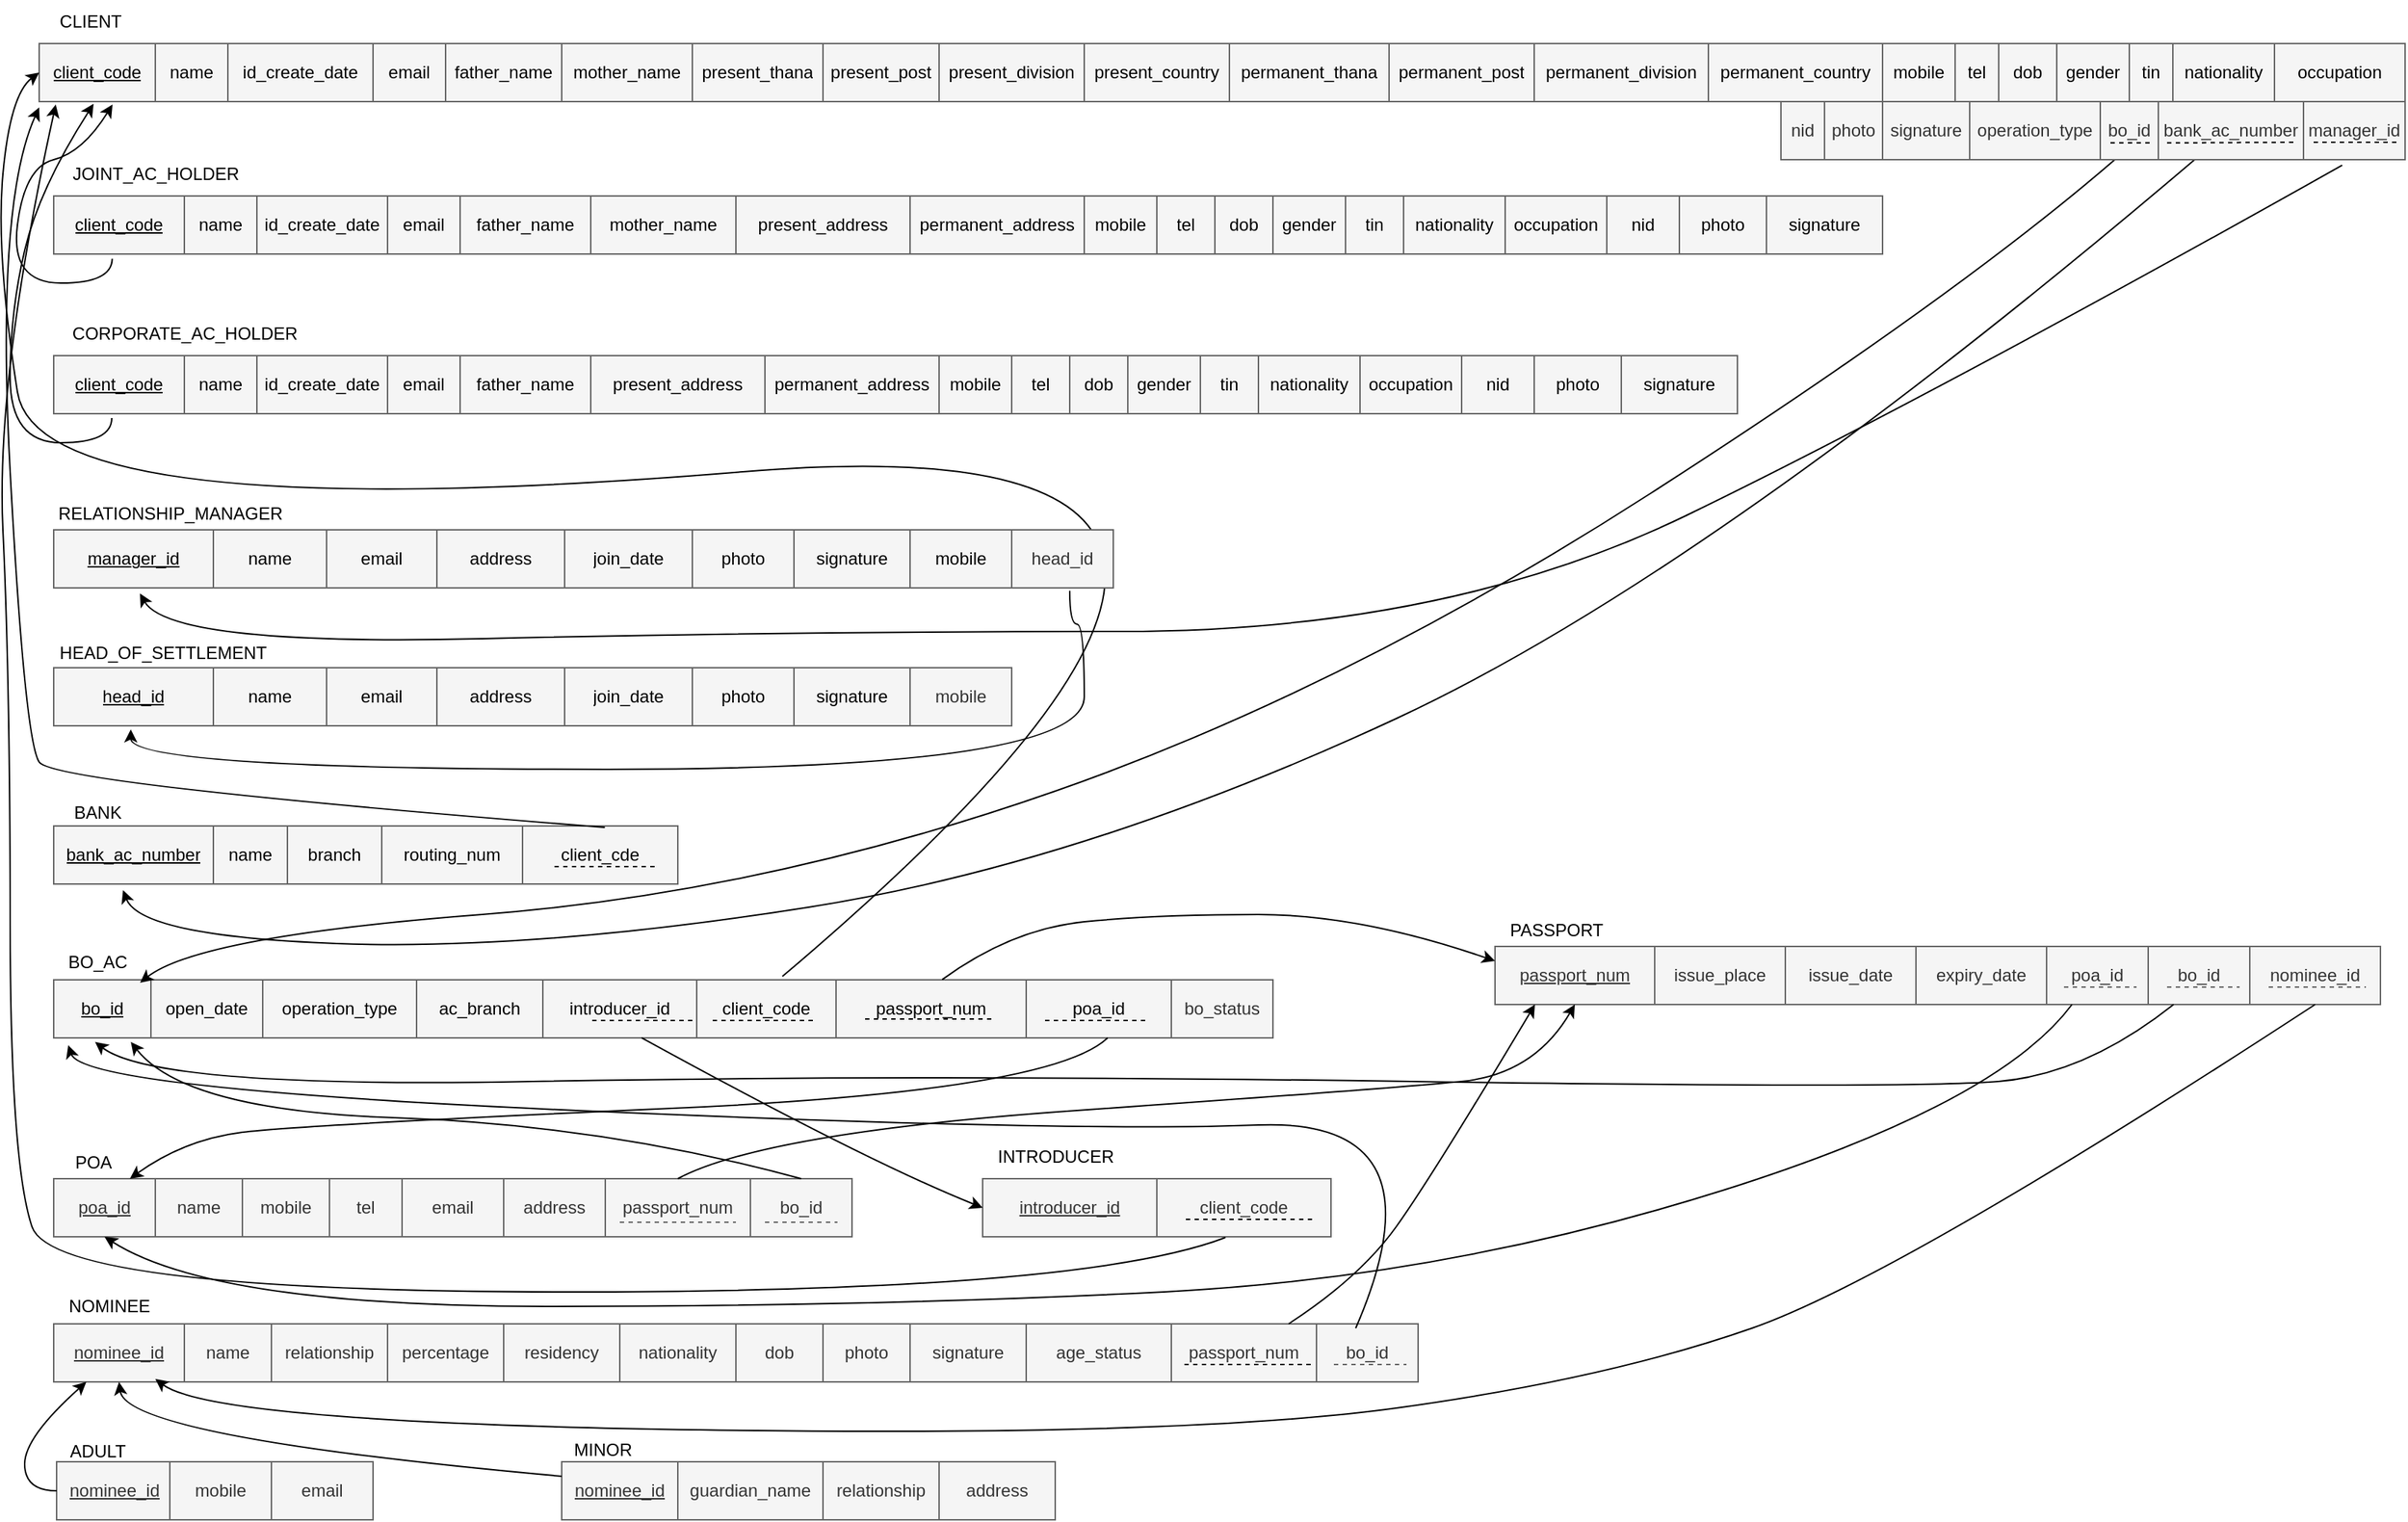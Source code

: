 <mxfile version="21.7.1" type="device">
  <diagram name="Page-1" id="oxK1FpHOTDMpUzDTjFTG">
    <mxGraphModel dx="1509" dy="344" grid="1" gridSize="10" guides="1" tooltips="1" connect="1" arrows="1" fold="1" page="1" pageScale="1" pageWidth="850" pageHeight="1100" math="0" shadow="0">
      <root>
        <mxCell id="0" />
        <mxCell id="1" parent="0" />
        <mxCell id="oYCZfajTv22bk5wUYPz_-7" value="" style="shape=table;startSize=0;container=1;collapsible=0;childLayout=tableLayout;fillColor=#f5f5f5;fontColor=#333333;strokeColor=#666666;" parent="1" vertex="1">
          <mxGeometry x="-810" y="50" width="1630" height="40" as="geometry" />
        </mxCell>
        <mxCell id="oYCZfajTv22bk5wUYPz_-8" value="" style="shape=tableRow;horizontal=0;startSize=0;swimlaneHead=0;swimlaneBody=0;strokeColor=inherit;top=0;left=0;bottom=0;right=0;collapsible=0;dropTarget=0;fillColor=none;points=[[0,0.5],[1,0.5]];portConstraint=eastwest;" parent="oYCZfajTv22bk5wUYPz_-7" vertex="1">
          <mxGeometry width="1630" height="40" as="geometry" />
        </mxCell>
        <mxCell id="oYCZfajTv22bk5wUYPz_-9" value="&lt;u&gt;client_code&lt;/u&gt;" style="shape=partialRectangle;html=1;whiteSpace=wrap;connectable=0;strokeColor=inherit;overflow=hidden;fillColor=none;top=0;left=0;bottom=0;right=0;pointerEvents=1;" parent="oYCZfajTv22bk5wUYPz_-8" vertex="1">
          <mxGeometry width="80" height="40" as="geometry">
            <mxRectangle width="80" height="40" as="alternateBounds" />
          </mxGeometry>
        </mxCell>
        <mxCell id="oYCZfajTv22bk5wUYPz_-10" value="name" style="shape=partialRectangle;html=1;whiteSpace=wrap;connectable=0;strokeColor=inherit;overflow=hidden;fillColor=none;top=0;left=0;bottom=0;right=0;pointerEvents=1;" parent="oYCZfajTv22bk5wUYPz_-8" vertex="1">
          <mxGeometry x="80" width="50" height="40" as="geometry">
            <mxRectangle width="50" height="40" as="alternateBounds" />
          </mxGeometry>
        </mxCell>
        <mxCell id="oYCZfajTv22bk5wUYPz_-11" value="id_create_date" style="shape=partialRectangle;html=1;whiteSpace=wrap;connectable=0;strokeColor=inherit;overflow=hidden;fillColor=none;top=0;left=0;bottom=0;right=0;pointerEvents=1;" parent="oYCZfajTv22bk5wUYPz_-8" vertex="1">
          <mxGeometry x="130" width="100" height="40" as="geometry">
            <mxRectangle width="100" height="40" as="alternateBounds" />
          </mxGeometry>
        </mxCell>
        <mxCell id="oYCZfajTv22bk5wUYPz_-12" value="email" style="shape=partialRectangle;html=1;whiteSpace=wrap;connectable=0;strokeColor=inherit;overflow=hidden;fillColor=none;top=0;left=0;bottom=0;right=0;pointerEvents=1;" parent="oYCZfajTv22bk5wUYPz_-8" vertex="1">
          <mxGeometry x="230" width="50" height="40" as="geometry">
            <mxRectangle width="50" height="40" as="alternateBounds" />
          </mxGeometry>
        </mxCell>
        <mxCell id="oYCZfajTv22bk5wUYPz_-13" value="father_name" style="shape=partialRectangle;html=1;whiteSpace=wrap;connectable=0;strokeColor=inherit;overflow=hidden;fillColor=none;top=0;left=0;bottom=0;right=0;pointerEvents=1;" parent="oYCZfajTv22bk5wUYPz_-8" vertex="1">
          <mxGeometry x="280" width="80" height="40" as="geometry">
            <mxRectangle width="80" height="40" as="alternateBounds" />
          </mxGeometry>
        </mxCell>
        <mxCell id="oYCZfajTv22bk5wUYPz_-14" value="mother_name" style="shape=partialRectangle;html=1;whiteSpace=wrap;connectable=0;strokeColor=inherit;overflow=hidden;fillColor=none;top=0;left=0;bottom=0;right=0;pointerEvents=1;" parent="oYCZfajTv22bk5wUYPz_-8" vertex="1">
          <mxGeometry x="360" width="90" height="40" as="geometry">
            <mxRectangle width="90" height="40" as="alternateBounds" />
          </mxGeometry>
        </mxCell>
        <mxCell id="oYCZfajTv22bk5wUYPz_-15" value="present_thana" style="shape=partialRectangle;html=1;whiteSpace=wrap;connectable=0;strokeColor=inherit;overflow=hidden;fillColor=none;top=0;left=0;bottom=0;right=0;pointerEvents=1;" parent="oYCZfajTv22bk5wUYPz_-8" vertex="1">
          <mxGeometry x="450" width="90" height="40" as="geometry">
            <mxRectangle width="90" height="40" as="alternateBounds" />
          </mxGeometry>
        </mxCell>
        <mxCell id="3AwoEfTx26ynnq3Ft3Jd-2" value="present_post" style="shape=partialRectangle;html=1;whiteSpace=wrap;connectable=0;strokeColor=inherit;overflow=hidden;fillColor=none;top=0;left=0;bottom=0;right=0;pointerEvents=1;" parent="oYCZfajTv22bk5wUYPz_-8" vertex="1">
          <mxGeometry x="540" width="80" height="40" as="geometry">
            <mxRectangle width="80" height="40" as="alternateBounds" />
          </mxGeometry>
        </mxCell>
        <mxCell id="3AwoEfTx26ynnq3Ft3Jd-4" value="present_division" style="shape=partialRectangle;html=1;whiteSpace=wrap;connectable=0;strokeColor=inherit;overflow=hidden;fillColor=none;top=0;left=0;bottom=0;right=0;pointerEvents=1;" parent="oYCZfajTv22bk5wUYPz_-8" vertex="1">
          <mxGeometry x="620" width="100" height="40" as="geometry">
            <mxRectangle width="100" height="40" as="alternateBounds" />
          </mxGeometry>
        </mxCell>
        <mxCell id="3AwoEfTx26ynnq3Ft3Jd-5" value="present_country" style="shape=partialRectangle;html=1;whiteSpace=wrap;connectable=0;strokeColor=inherit;overflow=hidden;fillColor=none;top=0;left=0;bottom=0;right=0;pointerEvents=1;" parent="oYCZfajTv22bk5wUYPz_-8" vertex="1">
          <mxGeometry x="720" width="100" height="40" as="geometry">
            <mxRectangle width="100" height="40" as="alternateBounds" />
          </mxGeometry>
        </mxCell>
        <mxCell id="oYCZfajTv22bk5wUYPz_-16" value="permanent_thana" style="shape=partialRectangle;html=1;whiteSpace=wrap;connectable=0;strokeColor=inherit;overflow=hidden;fillColor=none;top=0;left=0;bottom=0;right=0;pointerEvents=1;" parent="oYCZfajTv22bk5wUYPz_-8" vertex="1">
          <mxGeometry x="820" width="110" height="40" as="geometry">
            <mxRectangle width="110" height="40" as="alternateBounds" />
          </mxGeometry>
        </mxCell>
        <mxCell id="3AwoEfTx26ynnq3Ft3Jd-8" value="permanent_post" style="shape=partialRectangle;html=1;whiteSpace=wrap;connectable=0;strokeColor=inherit;overflow=hidden;fillColor=none;top=0;left=0;bottom=0;right=0;pointerEvents=1;" parent="oYCZfajTv22bk5wUYPz_-8" vertex="1">
          <mxGeometry x="930" width="100" height="40" as="geometry">
            <mxRectangle width="100" height="40" as="alternateBounds" />
          </mxGeometry>
        </mxCell>
        <mxCell id="3AwoEfTx26ynnq3Ft3Jd-7" value="permanent_division" style="shape=partialRectangle;html=1;whiteSpace=wrap;connectable=0;strokeColor=inherit;overflow=hidden;fillColor=none;top=0;left=0;bottom=0;right=0;pointerEvents=1;" parent="oYCZfajTv22bk5wUYPz_-8" vertex="1">
          <mxGeometry x="1030" width="120" height="40" as="geometry">
            <mxRectangle width="120" height="40" as="alternateBounds" />
          </mxGeometry>
        </mxCell>
        <mxCell id="3AwoEfTx26ynnq3Ft3Jd-6" value="permanent_country" style="shape=partialRectangle;html=1;whiteSpace=wrap;connectable=0;strokeColor=inherit;overflow=hidden;fillColor=none;top=0;left=0;bottom=0;right=0;pointerEvents=1;" parent="oYCZfajTv22bk5wUYPz_-8" vertex="1">
          <mxGeometry x="1150" width="120" height="40" as="geometry">
            <mxRectangle width="120" height="40" as="alternateBounds" />
          </mxGeometry>
        </mxCell>
        <mxCell id="oYCZfajTv22bk5wUYPz_-17" value="mobile" style="shape=partialRectangle;html=1;whiteSpace=wrap;connectable=0;strokeColor=inherit;overflow=hidden;fillColor=none;top=0;left=0;bottom=0;right=0;pointerEvents=1;" parent="oYCZfajTv22bk5wUYPz_-8" vertex="1">
          <mxGeometry x="1270" width="50" height="40" as="geometry">
            <mxRectangle width="50" height="40" as="alternateBounds" />
          </mxGeometry>
        </mxCell>
        <mxCell id="oYCZfajTv22bk5wUYPz_-18" value="tel" style="shape=partialRectangle;html=1;whiteSpace=wrap;connectable=0;strokeColor=inherit;overflow=hidden;fillColor=none;top=0;left=0;bottom=0;right=0;pointerEvents=1;" parent="oYCZfajTv22bk5wUYPz_-8" vertex="1">
          <mxGeometry x="1320" width="30" height="40" as="geometry">
            <mxRectangle width="30" height="40" as="alternateBounds" />
          </mxGeometry>
        </mxCell>
        <mxCell id="oYCZfajTv22bk5wUYPz_-19" value="dob" style="shape=partialRectangle;html=1;whiteSpace=wrap;connectable=0;strokeColor=inherit;overflow=hidden;fillColor=none;top=0;left=0;bottom=0;right=0;pointerEvents=1;" parent="oYCZfajTv22bk5wUYPz_-8" vertex="1">
          <mxGeometry x="1350" width="40" height="40" as="geometry">
            <mxRectangle width="40" height="40" as="alternateBounds" />
          </mxGeometry>
        </mxCell>
        <mxCell id="oYCZfajTv22bk5wUYPz_-20" value="gender" style="shape=partialRectangle;html=1;whiteSpace=wrap;connectable=0;strokeColor=inherit;overflow=hidden;fillColor=none;top=0;left=0;bottom=0;right=0;pointerEvents=1;" parent="oYCZfajTv22bk5wUYPz_-8" vertex="1">
          <mxGeometry x="1390" width="50" height="40" as="geometry">
            <mxRectangle width="50" height="40" as="alternateBounds" />
          </mxGeometry>
        </mxCell>
        <mxCell id="oYCZfajTv22bk5wUYPz_-21" value="tin" style="shape=partialRectangle;html=1;whiteSpace=wrap;connectable=0;strokeColor=inherit;overflow=hidden;fillColor=none;top=0;left=0;bottom=0;right=0;pointerEvents=1;" parent="oYCZfajTv22bk5wUYPz_-8" vertex="1">
          <mxGeometry x="1440" width="30" height="40" as="geometry">
            <mxRectangle width="30" height="40" as="alternateBounds" />
          </mxGeometry>
        </mxCell>
        <mxCell id="oYCZfajTv22bk5wUYPz_-22" value="nationality" style="shape=partialRectangle;html=1;whiteSpace=wrap;connectable=0;strokeColor=inherit;overflow=hidden;fillColor=none;top=0;left=0;bottom=0;right=0;pointerEvents=1;" parent="oYCZfajTv22bk5wUYPz_-8" vertex="1">
          <mxGeometry x="1470" width="70" height="40" as="geometry">
            <mxRectangle width="70" height="40" as="alternateBounds" />
          </mxGeometry>
        </mxCell>
        <mxCell id="oYCZfajTv22bk5wUYPz_-23" value="occupation" style="shape=partialRectangle;html=1;whiteSpace=wrap;connectable=0;strokeColor=inherit;overflow=hidden;fillColor=none;top=0;left=0;bottom=0;right=0;pointerEvents=1;" parent="oYCZfajTv22bk5wUYPz_-8" vertex="1">
          <mxGeometry x="1540" width="90" height="40" as="geometry">
            <mxRectangle width="90" height="40" as="alternateBounds" />
          </mxGeometry>
        </mxCell>
        <mxCell id="oYCZfajTv22bk5wUYPz_-28" value="CLIENT" style="text;html=1;align=center;verticalAlign=middle;resizable=0;points=[];autosize=1;strokeColor=none;fillColor=none;" parent="1" vertex="1">
          <mxGeometry x="-810" y="20" width="70" height="30" as="geometry" />
        </mxCell>
        <mxCell id="CaH6MLlr3w6qB_pdMVhU-39" value="" style="shape=table;startSize=0;container=1;collapsible=0;childLayout=tableLayout;fillColor=#f5f5f5;fontColor=#333333;strokeColor=#666666;" parent="1" vertex="1">
          <mxGeometry x="-800" y="155" width="1260" height="40" as="geometry" />
        </mxCell>
        <mxCell id="CaH6MLlr3w6qB_pdMVhU-40" value="" style="shape=tableRow;horizontal=0;startSize=0;swimlaneHead=0;swimlaneBody=0;strokeColor=inherit;top=0;left=0;bottom=0;right=0;collapsible=0;dropTarget=0;fillColor=none;points=[[0,0.5],[1,0.5]];portConstraint=eastwest;" parent="CaH6MLlr3w6qB_pdMVhU-39" vertex="1">
          <mxGeometry width="1260" height="40" as="geometry" />
        </mxCell>
        <mxCell id="CaH6MLlr3w6qB_pdMVhU-41" value="&lt;u&gt;client_code&lt;/u&gt;" style="shape=partialRectangle;html=1;whiteSpace=wrap;connectable=0;strokeColor=inherit;overflow=hidden;fillColor=none;top=0;left=0;bottom=0;right=0;pointerEvents=1;" parent="CaH6MLlr3w6qB_pdMVhU-40" vertex="1">
          <mxGeometry width="90" height="40" as="geometry">
            <mxRectangle width="90" height="40" as="alternateBounds" />
          </mxGeometry>
        </mxCell>
        <mxCell id="CaH6MLlr3w6qB_pdMVhU-42" value="name" style="shape=partialRectangle;html=1;whiteSpace=wrap;connectable=0;strokeColor=inherit;overflow=hidden;fillColor=none;top=0;left=0;bottom=0;right=0;pointerEvents=1;" parent="CaH6MLlr3w6qB_pdMVhU-40" vertex="1">
          <mxGeometry x="90" width="50" height="40" as="geometry">
            <mxRectangle width="50" height="40" as="alternateBounds" />
          </mxGeometry>
        </mxCell>
        <mxCell id="CaH6MLlr3w6qB_pdMVhU-43" value="id_create_date" style="shape=partialRectangle;html=1;whiteSpace=wrap;connectable=0;strokeColor=inherit;overflow=hidden;fillColor=none;top=0;left=0;bottom=0;right=0;pointerEvents=1;" parent="CaH6MLlr3w6qB_pdMVhU-40" vertex="1">
          <mxGeometry x="140" width="90" height="40" as="geometry">
            <mxRectangle width="90" height="40" as="alternateBounds" />
          </mxGeometry>
        </mxCell>
        <mxCell id="CaH6MLlr3w6qB_pdMVhU-44" value="email" style="shape=partialRectangle;html=1;whiteSpace=wrap;connectable=0;strokeColor=inherit;overflow=hidden;fillColor=none;top=0;left=0;bottom=0;right=0;pointerEvents=1;" parent="CaH6MLlr3w6qB_pdMVhU-40" vertex="1">
          <mxGeometry x="230" width="50" height="40" as="geometry">
            <mxRectangle width="50" height="40" as="alternateBounds" />
          </mxGeometry>
        </mxCell>
        <mxCell id="CaH6MLlr3w6qB_pdMVhU-45" value="father_name" style="shape=partialRectangle;html=1;whiteSpace=wrap;connectable=0;strokeColor=inherit;overflow=hidden;fillColor=none;top=0;left=0;bottom=0;right=0;pointerEvents=1;" parent="CaH6MLlr3w6qB_pdMVhU-40" vertex="1">
          <mxGeometry x="280" width="90" height="40" as="geometry">
            <mxRectangle width="90" height="40" as="alternateBounds" />
          </mxGeometry>
        </mxCell>
        <mxCell id="CaH6MLlr3w6qB_pdMVhU-46" value="mother_name" style="shape=partialRectangle;html=1;whiteSpace=wrap;connectable=0;strokeColor=inherit;overflow=hidden;fillColor=none;top=0;left=0;bottom=0;right=0;pointerEvents=1;" parent="CaH6MLlr3w6qB_pdMVhU-40" vertex="1">
          <mxGeometry x="370" width="100" height="40" as="geometry">
            <mxRectangle width="100" height="40" as="alternateBounds" />
          </mxGeometry>
        </mxCell>
        <mxCell id="CaH6MLlr3w6qB_pdMVhU-47" value="present_address" style="shape=partialRectangle;html=1;whiteSpace=wrap;connectable=0;strokeColor=inherit;overflow=hidden;fillColor=none;top=0;left=0;bottom=0;right=0;pointerEvents=1;" parent="CaH6MLlr3w6qB_pdMVhU-40" vertex="1">
          <mxGeometry x="470" width="120" height="40" as="geometry">
            <mxRectangle width="120" height="40" as="alternateBounds" />
          </mxGeometry>
        </mxCell>
        <mxCell id="CaH6MLlr3w6qB_pdMVhU-48" value="permanent_address" style="shape=partialRectangle;html=1;whiteSpace=wrap;connectable=0;strokeColor=inherit;overflow=hidden;fillColor=none;top=0;left=0;bottom=0;right=0;pointerEvents=1;" parent="CaH6MLlr3w6qB_pdMVhU-40" vertex="1">
          <mxGeometry x="590" width="120" height="40" as="geometry">
            <mxRectangle width="120" height="40" as="alternateBounds" />
          </mxGeometry>
        </mxCell>
        <mxCell id="CaH6MLlr3w6qB_pdMVhU-49" value="mobile" style="shape=partialRectangle;html=1;whiteSpace=wrap;connectable=0;strokeColor=inherit;overflow=hidden;fillColor=none;top=0;left=0;bottom=0;right=0;pointerEvents=1;" parent="CaH6MLlr3w6qB_pdMVhU-40" vertex="1">
          <mxGeometry x="710" width="50" height="40" as="geometry">
            <mxRectangle width="50" height="40" as="alternateBounds" />
          </mxGeometry>
        </mxCell>
        <mxCell id="CaH6MLlr3w6qB_pdMVhU-50" value="tel" style="shape=partialRectangle;html=1;whiteSpace=wrap;connectable=0;strokeColor=inherit;overflow=hidden;fillColor=none;top=0;left=0;bottom=0;right=0;pointerEvents=1;" parent="CaH6MLlr3w6qB_pdMVhU-40" vertex="1">
          <mxGeometry x="760" width="40" height="40" as="geometry">
            <mxRectangle width="40" height="40" as="alternateBounds" />
          </mxGeometry>
        </mxCell>
        <mxCell id="CaH6MLlr3w6qB_pdMVhU-51" value="dob" style="shape=partialRectangle;html=1;whiteSpace=wrap;connectable=0;strokeColor=inherit;overflow=hidden;fillColor=none;top=0;left=0;bottom=0;right=0;pointerEvents=1;" parent="CaH6MLlr3w6qB_pdMVhU-40" vertex="1">
          <mxGeometry x="800" width="40" height="40" as="geometry">
            <mxRectangle width="40" height="40" as="alternateBounds" />
          </mxGeometry>
        </mxCell>
        <mxCell id="CaH6MLlr3w6qB_pdMVhU-52" value="gender" style="shape=partialRectangle;html=1;whiteSpace=wrap;connectable=0;strokeColor=inherit;overflow=hidden;fillColor=none;top=0;left=0;bottom=0;right=0;pointerEvents=1;" parent="CaH6MLlr3w6qB_pdMVhU-40" vertex="1">
          <mxGeometry x="840" width="50" height="40" as="geometry">
            <mxRectangle width="50" height="40" as="alternateBounds" />
          </mxGeometry>
        </mxCell>
        <mxCell id="CaH6MLlr3w6qB_pdMVhU-53" value="tin" style="shape=partialRectangle;html=1;whiteSpace=wrap;connectable=0;strokeColor=inherit;overflow=hidden;fillColor=none;top=0;left=0;bottom=0;right=0;pointerEvents=1;" parent="CaH6MLlr3w6qB_pdMVhU-40" vertex="1">
          <mxGeometry x="890" width="40" height="40" as="geometry">
            <mxRectangle width="40" height="40" as="alternateBounds" />
          </mxGeometry>
        </mxCell>
        <mxCell id="CaH6MLlr3w6qB_pdMVhU-54" value="nationality" style="shape=partialRectangle;html=1;whiteSpace=wrap;connectable=0;strokeColor=inherit;overflow=hidden;fillColor=none;top=0;left=0;bottom=0;right=0;pointerEvents=1;" parent="CaH6MLlr3w6qB_pdMVhU-40" vertex="1">
          <mxGeometry x="930" width="70" height="40" as="geometry">
            <mxRectangle width="70" height="40" as="alternateBounds" />
          </mxGeometry>
        </mxCell>
        <mxCell id="CaH6MLlr3w6qB_pdMVhU-55" value="occupation" style="shape=partialRectangle;html=1;whiteSpace=wrap;connectable=0;strokeColor=inherit;overflow=hidden;fillColor=none;top=0;left=0;bottom=0;right=0;pointerEvents=1;" parent="CaH6MLlr3w6qB_pdMVhU-40" vertex="1">
          <mxGeometry x="1000" width="70" height="40" as="geometry">
            <mxRectangle width="70" height="40" as="alternateBounds" />
          </mxGeometry>
        </mxCell>
        <mxCell id="CaH6MLlr3w6qB_pdMVhU-56" value="nid" style="shape=partialRectangle;html=1;whiteSpace=wrap;connectable=0;strokeColor=inherit;overflow=hidden;fillColor=none;top=0;left=0;bottom=0;right=0;pointerEvents=1;" parent="CaH6MLlr3w6qB_pdMVhU-40" vertex="1">
          <mxGeometry x="1070" width="50" height="40" as="geometry">
            <mxRectangle width="50" height="40" as="alternateBounds" />
          </mxGeometry>
        </mxCell>
        <mxCell id="CaH6MLlr3w6qB_pdMVhU-57" value="photo" style="shape=partialRectangle;html=1;whiteSpace=wrap;connectable=0;strokeColor=inherit;overflow=hidden;fillColor=none;top=0;left=0;bottom=0;right=0;pointerEvents=1;" parent="CaH6MLlr3w6qB_pdMVhU-40" vertex="1">
          <mxGeometry x="1120" width="60" height="40" as="geometry">
            <mxRectangle width="60" height="40" as="alternateBounds" />
          </mxGeometry>
        </mxCell>
        <mxCell id="CaH6MLlr3w6qB_pdMVhU-58" value="signature" style="shape=partialRectangle;html=1;whiteSpace=wrap;connectable=0;strokeColor=inherit;overflow=hidden;fillColor=none;top=0;left=0;bottom=0;right=0;pointerEvents=1;" parent="CaH6MLlr3w6qB_pdMVhU-40" vertex="1">
          <mxGeometry x="1180" width="80" height="40" as="geometry">
            <mxRectangle width="80" height="40" as="alternateBounds" />
          </mxGeometry>
        </mxCell>
        <mxCell id="CaH6MLlr3w6qB_pdMVhU-63" value="JOINT_AC_HOLDER" style="text;html=1;align=center;verticalAlign=middle;resizable=0;points=[];autosize=1;strokeColor=none;fillColor=none;" parent="1" vertex="1">
          <mxGeometry x="-800" y="125" width="140" height="30" as="geometry" />
        </mxCell>
        <mxCell id="CaH6MLlr3w6qB_pdMVhU-65" value="" style="shape=table;startSize=0;container=1;collapsible=0;childLayout=tableLayout;fillColor=#f5f5f5;fontColor=#333333;strokeColor=#666666;" parent="1" vertex="1">
          <mxGeometry x="-800" y="265" width="1160" height="40" as="geometry" />
        </mxCell>
        <mxCell id="CaH6MLlr3w6qB_pdMVhU-66" value="" style="shape=tableRow;horizontal=0;startSize=0;swimlaneHead=0;swimlaneBody=0;strokeColor=inherit;top=0;left=0;bottom=0;right=0;collapsible=0;dropTarget=0;fillColor=none;points=[[0,0.5],[1,0.5]];portConstraint=eastwest;" parent="CaH6MLlr3w6qB_pdMVhU-65" vertex="1">
          <mxGeometry width="1160" height="40" as="geometry" />
        </mxCell>
        <mxCell id="CaH6MLlr3w6qB_pdMVhU-67" value="&lt;u&gt;client_code&lt;/u&gt;" style="shape=partialRectangle;html=1;whiteSpace=wrap;connectable=0;strokeColor=inherit;overflow=hidden;fillColor=none;top=0;left=0;bottom=0;right=0;pointerEvents=1;" parent="CaH6MLlr3w6qB_pdMVhU-66" vertex="1">
          <mxGeometry width="90" height="40" as="geometry">
            <mxRectangle width="90" height="40" as="alternateBounds" />
          </mxGeometry>
        </mxCell>
        <mxCell id="CaH6MLlr3w6qB_pdMVhU-68" value="name" style="shape=partialRectangle;html=1;whiteSpace=wrap;connectable=0;strokeColor=inherit;overflow=hidden;fillColor=none;top=0;left=0;bottom=0;right=0;pointerEvents=1;" parent="CaH6MLlr3w6qB_pdMVhU-66" vertex="1">
          <mxGeometry x="90" width="50" height="40" as="geometry">
            <mxRectangle width="50" height="40" as="alternateBounds" />
          </mxGeometry>
        </mxCell>
        <mxCell id="CaH6MLlr3w6qB_pdMVhU-69" value="id_create_date" style="shape=partialRectangle;html=1;whiteSpace=wrap;connectable=0;strokeColor=inherit;overflow=hidden;fillColor=none;top=0;left=0;bottom=0;right=0;pointerEvents=1;" parent="CaH6MLlr3w6qB_pdMVhU-66" vertex="1">
          <mxGeometry x="140" width="90" height="40" as="geometry">
            <mxRectangle width="90" height="40" as="alternateBounds" />
          </mxGeometry>
        </mxCell>
        <mxCell id="CaH6MLlr3w6qB_pdMVhU-70" value="email" style="shape=partialRectangle;html=1;whiteSpace=wrap;connectable=0;strokeColor=inherit;overflow=hidden;fillColor=none;top=0;left=0;bottom=0;right=0;pointerEvents=1;" parent="CaH6MLlr3w6qB_pdMVhU-66" vertex="1">
          <mxGeometry x="230" width="50" height="40" as="geometry">
            <mxRectangle width="50" height="40" as="alternateBounds" />
          </mxGeometry>
        </mxCell>
        <mxCell id="CaH6MLlr3w6qB_pdMVhU-71" value="father_name" style="shape=partialRectangle;html=1;whiteSpace=wrap;connectable=0;strokeColor=inherit;overflow=hidden;fillColor=none;top=0;left=0;bottom=0;right=0;pointerEvents=1;" parent="CaH6MLlr3w6qB_pdMVhU-66" vertex="1">
          <mxGeometry x="280" width="90" height="40" as="geometry">
            <mxRectangle width="90" height="40" as="alternateBounds" />
          </mxGeometry>
        </mxCell>
        <mxCell id="CaH6MLlr3w6qB_pdMVhU-73" value="present_address" style="shape=partialRectangle;html=1;whiteSpace=wrap;connectable=0;strokeColor=inherit;overflow=hidden;fillColor=none;top=0;left=0;bottom=0;right=0;pointerEvents=1;" parent="CaH6MLlr3w6qB_pdMVhU-66" vertex="1">
          <mxGeometry x="370" width="120" height="40" as="geometry">
            <mxRectangle width="120" height="40" as="alternateBounds" />
          </mxGeometry>
        </mxCell>
        <mxCell id="CaH6MLlr3w6qB_pdMVhU-74" value="permanent_address" style="shape=partialRectangle;html=1;whiteSpace=wrap;connectable=0;strokeColor=inherit;overflow=hidden;fillColor=none;top=0;left=0;bottom=0;right=0;pointerEvents=1;" parent="CaH6MLlr3w6qB_pdMVhU-66" vertex="1">
          <mxGeometry x="490" width="120" height="40" as="geometry">
            <mxRectangle width="120" height="40" as="alternateBounds" />
          </mxGeometry>
        </mxCell>
        <mxCell id="CaH6MLlr3w6qB_pdMVhU-75" value="mobile" style="shape=partialRectangle;html=1;whiteSpace=wrap;connectable=0;strokeColor=inherit;overflow=hidden;fillColor=none;top=0;left=0;bottom=0;right=0;pointerEvents=1;" parent="CaH6MLlr3w6qB_pdMVhU-66" vertex="1">
          <mxGeometry x="610" width="50" height="40" as="geometry">
            <mxRectangle width="50" height="40" as="alternateBounds" />
          </mxGeometry>
        </mxCell>
        <mxCell id="CaH6MLlr3w6qB_pdMVhU-76" value="tel" style="shape=partialRectangle;html=1;whiteSpace=wrap;connectable=0;strokeColor=inherit;overflow=hidden;fillColor=none;top=0;left=0;bottom=0;right=0;pointerEvents=1;" parent="CaH6MLlr3w6qB_pdMVhU-66" vertex="1">
          <mxGeometry x="660" width="40" height="40" as="geometry">
            <mxRectangle width="40" height="40" as="alternateBounds" />
          </mxGeometry>
        </mxCell>
        <mxCell id="CaH6MLlr3w6qB_pdMVhU-77" value="dob" style="shape=partialRectangle;html=1;whiteSpace=wrap;connectable=0;strokeColor=inherit;overflow=hidden;fillColor=none;top=0;left=0;bottom=0;right=0;pointerEvents=1;" parent="CaH6MLlr3w6qB_pdMVhU-66" vertex="1">
          <mxGeometry x="700" width="40" height="40" as="geometry">
            <mxRectangle width="40" height="40" as="alternateBounds" />
          </mxGeometry>
        </mxCell>
        <mxCell id="CaH6MLlr3w6qB_pdMVhU-78" value="gender" style="shape=partialRectangle;html=1;whiteSpace=wrap;connectable=0;strokeColor=inherit;overflow=hidden;fillColor=none;top=0;left=0;bottom=0;right=0;pointerEvents=1;" parent="CaH6MLlr3w6qB_pdMVhU-66" vertex="1">
          <mxGeometry x="740" width="50" height="40" as="geometry">
            <mxRectangle width="50" height="40" as="alternateBounds" />
          </mxGeometry>
        </mxCell>
        <mxCell id="CaH6MLlr3w6qB_pdMVhU-79" value="tin" style="shape=partialRectangle;html=1;whiteSpace=wrap;connectable=0;strokeColor=inherit;overflow=hidden;fillColor=none;top=0;left=0;bottom=0;right=0;pointerEvents=1;" parent="CaH6MLlr3w6qB_pdMVhU-66" vertex="1">
          <mxGeometry x="790" width="40" height="40" as="geometry">
            <mxRectangle width="40" height="40" as="alternateBounds" />
          </mxGeometry>
        </mxCell>
        <mxCell id="CaH6MLlr3w6qB_pdMVhU-80" value="nationality" style="shape=partialRectangle;html=1;whiteSpace=wrap;connectable=0;strokeColor=inherit;overflow=hidden;fillColor=none;top=0;left=0;bottom=0;right=0;pointerEvents=1;" parent="CaH6MLlr3w6qB_pdMVhU-66" vertex="1">
          <mxGeometry x="830" width="70" height="40" as="geometry">
            <mxRectangle width="70" height="40" as="alternateBounds" />
          </mxGeometry>
        </mxCell>
        <mxCell id="CaH6MLlr3w6qB_pdMVhU-81" value="occupation" style="shape=partialRectangle;html=1;whiteSpace=wrap;connectable=0;strokeColor=inherit;overflow=hidden;fillColor=none;top=0;left=0;bottom=0;right=0;pointerEvents=1;" parent="CaH6MLlr3w6qB_pdMVhU-66" vertex="1">
          <mxGeometry x="900" width="70" height="40" as="geometry">
            <mxRectangle width="70" height="40" as="alternateBounds" />
          </mxGeometry>
        </mxCell>
        <mxCell id="CaH6MLlr3w6qB_pdMVhU-82" value="nid" style="shape=partialRectangle;html=1;whiteSpace=wrap;connectable=0;strokeColor=inherit;overflow=hidden;fillColor=none;top=0;left=0;bottom=0;right=0;pointerEvents=1;" parent="CaH6MLlr3w6qB_pdMVhU-66" vertex="1">
          <mxGeometry x="970" width="50" height="40" as="geometry">
            <mxRectangle width="50" height="40" as="alternateBounds" />
          </mxGeometry>
        </mxCell>
        <mxCell id="CaH6MLlr3w6qB_pdMVhU-83" value="photo" style="shape=partialRectangle;html=1;whiteSpace=wrap;connectable=0;strokeColor=inherit;overflow=hidden;fillColor=none;top=0;left=0;bottom=0;right=0;pointerEvents=1;" parent="CaH6MLlr3w6qB_pdMVhU-66" vertex="1">
          <mxGeometry x="1020" width="60" height="40" as="geometry">
            <mxRectangle width="60" height="40" as="alternateBounds" />
          </mxGeometry>
        </mxCell>
        <mxCell id="CaH6MLlr3w6qB_pdMVhU-84" value="signature" style="shape=partialRectangle;html=1;whiteSpace=wrap;connectable=0;strokeColor=inherit;overflow=hidden;fillColor=none;top=0;left=0;bottom=0;right=0;pointerEvents=1;" parent="CaH6MLlr3w6qB_pdMVhU-66" vertex="1">
          <mxGeometry x="1080" width="80" height="40" as="geometry">
            <mxRectangle width="80" height="40" as="alternateBounds" />
          </mxGeometry>
        </mxCell>
        <mxCell id="CaH6MLlr3w6qB_pdMVhU-85" value="CORPORATE_AC_HOLDER" style="text;html=1;align=center;verticalAlign=middle;resizable=0;points=[];autosize=1;strokeColor=none;fillColor=none;" parent="1" vertex="1">
          <mxGeometry x="-800" y="235" width="180" height="30" as="geometry" />
        </mxCell>
        <mxCell id="CaH6MLlr3w6qB_pdMVhU-86" value="" style="shape=table;startSize=0;container=1;collapsible=0;childLayout=tableLayout;fillColor=#f5f5f5;fontColor=#333333;strokeColor=#666666;" parent="1" vertex="1">
          <mxGeometry x="-800" y="385" width="660" height="40" as="geometry" />
        </mxCell>
        <mxCell id="CaH6MLlr3w6qB_pdMVhU-87" value="" style="shape=tableRow;horizontal=0;startSize=0;swimlaneHead=0;swimlaneBody=0;strokeColor=inherit;top=0;left=0;bottom=0;right=0;collapsible=0;dropTarget=0;fillColor=none;points=[[0,0.5],[1,0.5]];portConstraint=eastwest;" parent="CaH6MLlr3w6qB_pdMVhU-86" vertex="1">
          <mxGeometry width="660" height="40" as="geometry" />
        </mxCell>
        <mxCell id="CaH6MLlr3w6qB_pdMVhU-88" value="&lt;u&gt;manager_id&lt;/u&gt;" style="shape=partialRectangle;html=1;whiteSpace=wrap;connectable=0;strokeColor=inherit;overflow=hidden;fillColor=none;top=0;left=0;bottom=0;right=0;pointerEvents=1;" parent="CaH6MLlr3w6qB_pdMVhU-87" vertex="1">
          <mxGeometry width="110" height="40" as="geometry">
            <mxRectangle width="110" height="40" as="alternateBounds" />
          </mxGeometry>
        </mxCell>
        <mxCell id="CaH6MLlr3w6qB_pdMVhU-89" value="name" style="shape=partialRectangle;html=1;whiteSpace=wrap;connectable=0;strokeColor=inherit;overflow=hidden;fillColor=none;top=0;left=0;bottom=0;right=0;pointerEvents=1;" parent="CaH6MLlr3w6qB_pdMVhU-87" vertex="1">
          <mxGeometry x="110" width="78" height="40" as="geometry">
            <mxRectangle width="78" height="40" as="alternateBounds" />
          </mxGeometry>
        </mxCell>
        <mxCell id="CaH6MLlr3w6qB_pdMVhU-90" value="email" style="shape=partialRectangle;html=1;whiteSpace=wrap;connectable=0;strokeColor=inherit;overflow=hidden;fillColor=none;top=0;left=0;bottom=0;right=0;pointerEvents=1;" parent="CaH6MLlr3w6qB_pdMVhU-87" vertex="1">
          <mxGeometry x="188" width="76" height="40" as="geometry">
            <mxRectangle width="76" height="40" as="alternateBounds" />
          </mxGeometry>
        </mxCell>
        <mxCell id="CaH6MLlr3w6qB_pdMVhU-91" value="address" style="shape=partialRectangle;html=1;whiteSpace=wrap;connectable=0;strokeColor=inherit;overflow=hidden;fillColor=none;top=0;left=0;bottom=0;right=0;pointerEvents=1;" parent="CaH6MLlr3w6qB_pdMVhU-87" vertex="1">
          <mxGeometry x="264" width="88" height="40" as="geometry">
            <mxRectangle width="88" height="40" as="alternateBounds" />
          </mxGeometry>
        </mxCell>
        <mxCell id="CaH6MLlr3w6qB_pdMVhU-92" value="join_date" style="shape=partialRectangle;html=1;whiteSpace=wrap;connectable=0;strokeColor=inherit;overflow=hidden;fillColor=none;top=0;left=0;bottom=0;right=0;pointerEvents=1;" parent="CaH6MLlr3w6qB_pdMVhU-87" vertex="1">
          <mxGeometry x="352" width="88" height="40" as="geometry">
            <mxRectangle width="88" height="40" as="alternateBounds" />
          </mxGeometry>
        </mxCell>
        <mxCell id="CaH6MLlr3w6qB_pdMVhU-93" value="photo" style="shape=partialRectangle;html=1;whiteSpace=wrap;connectable=0;strokeColor=inherit;overflow=hidden;fillColor=none;top=0;left=0;bottom=0;right=0;pointerEvents=1;" parent="CaH6MLlr3w6qB_pdMVhU-87" vertex="1">
          <mxGeometry x="440" width="70" height="40" as="geometry">
            <mxRectangle width="70" height="40" as="alternateBounds" />
          </mxGeometry>
        </mxCell>
        <mxCell id="CaH6MLlr3w6qB_pdMVhU-94" value="signature" style="shape=partialRectangle;html=1;whiteSpace=wrap;connectable=0;strokeColor=inherit;overflow=hidden;fillColor=none;top=0;left=0;bottom=0;right=0;pointerEvents=1;" parent="CaH6MLlr3w6qB_pdMVhU-87" vertex="1">
          <mxGeometry x="510" width="80" height="40" as="geometry">
            <mxRectangle width="80" height="40" as="alternateBounds" />
          </mxGeometry>
        </mxCell>
        <mxCell id="CaH6MLlr3w6qB_pdMVhU-95" value="mobile" style="shape=partialRectangle;html=1;whiteSpace=wrap;connectable=0;strokeColor=inherit;overflow=hidden;fillColor=none;top=0;left=0;bottom=0;right=0;pointerEvents=1;" parent="CaH6MLlr3w6qB_pdMVhU-87" vertex="1">
          <mxGeometry x="590" width="70" height="40" as="geometry">
            <mxRectangle width="70" height="40" as="alternateBounds" />
          </mxGeometry>
        </mxCell>
        <mxCell id="CaH6MLlr3w6qB_pdMVhU-96" value="RELATIONSHIP_MANAGER" style="text;html=1;align=center;verticalAlign=middle;resizable=0;points=[];autosize=1;strokeColor=none;fillColor=none;" parent="1" vertex="1">
          <mxGeometry x="-810" y="359" width="180" height="30" as="geometry" />
        </mxCell>
        <mxCell id="CaH6MLlr3w6qB_pdMVhU-97" value="" style="shape=table;startSize=0;container=1;collapsible=0;childLayout=tableLayout;fillColor=#f5f5f5;fontColor=#333333;strokeColor=#666666;" parent="1" vertex="1">
          <mxGeometry x="-800" y="480" width="590" height="40" as="geometry" />
        </mxCell>
        <mxCell id="CaH6MLlr3w6qB_pdMVhU-98" value="" style="shape=tableRow;horizontal=0;startSize=0;swimlaneHead=0;swimlaneBody=0;strokeColor=inherit;top=0;left=0;bottom=0;right=0;collapsible=0;dropTarget=0;fillColor=none;points=[[0,0.5],[1,0.5]];portConstraint=eastwest;" parent="CaH6MLlr3w6qB_pdMVhU-97" vertex="1">
          <mxGeometry width="590" height="40" as="geometry" />
        </mxCell>
        <mxCell id="CaH6MLlr3w6qB_pdMVhU-99" value="&lt;u&gt;head_id&lt;/u&gt;" style="shape=partialRectangle;html=1;whiteSpace=wrap;connectable=0;strokeColor=inherit;overflow=hidden;fillColor=none;top=0;left=0;bottom=0;right=0;pointerEvents=1;" parent="CaH6MLlr3w6qB_pdMVhU-98" vertex="1">
          <mxGeometry width="110" height="40" as="geometry">
            <mxRectangle width="110" height="40" as="alternateBounds" />
          </mxGeometry>
        </mxCell>
        <mxCell id="CaH6MLlr3w6qB_pdMVhU-100" value="name" style="shape=partialRectangle;html=1;whiteSpace=wrap;connectable=0;strokeColor=inherit;overflow=hidden;fillColor=none;top=0;left=0;bottom=0;right=0;pointerEvents=1;" parent="CaH6MLlr3w6qB_pdMVhU-98" vertex="1">
          <mxGeometry x="110" width="78" height="40" as="geometry">
            <mxRectangle width="78" height="40" as="alternateBounds" />
          </mxGeometry>
        </mxCell>
        <mxCell id="CaH6MLlr3w6qB_pdMVhU-101" value="email" style="shape=partialRectangle;html=1;whiteSpace=wrap;connectable=0;strokeColor=inherit;overflow=hidden;fillColor=none;top=0;left=0;bottom=0;right=0;pointerEvents=1;" parent="CaH6MLlr3w6qB_pdMVhU-98" vertex="1">
          <mxGeometry x="188" width="76" height="40" as="geometry">
            <mxRectangle width="76" height="40" as="alternateBounds" />
          </mxGeometry>
        </mxCell>
        <mxCell id="CaH6MLlr3w6qB_pdMVhU-102" value="address" style="shape=partialRectangle;html=1;whiteSpace=wrap;connectable=0;strokeColor=inherit;overflow=hidden;fillColor=none;top=0;left=0;bottom=0;right=0;pointerEvents=1;" parent="CaH6MLlr3w6qB_pdMVhU-98" vertex="1">
          <mxGeometry x="264" width="88" height="40" as="geometry">
            <mxRectangle width="88" height="40" as="alternateBounds" />
          </mxGeometry>
        </mxCell>
        <mxCell id="CaH6MLlr3w6qB_pdMVhU-103" value="join_date" style="shape=partialRectangle;html=1;whiteSpace=wrap;connectable=0;strokeColor=inherit;overflow=hidden;fillColor=none;top=0;left=0;bottom=0;right=0;pointerEvents=1;" parent="CaH6MLlr3w6qB_pdMVhU-98" vertex="1">
          <mxGeometry x="352" width="88" height="40" as="geometry">
            <mxRectangle width="88" height="40" as="alternateBounds" />
          </mxGeometry>
        </mxCell>
        <mxCell id="CaH6MLlr3w6qB_pdMVhU-104" value="photo" style="shape=partialRectangle;html=1;whiteSpace=wrap;connectable=0;strokeColor=inherit;overflow=hidden;fillColor=none;top=0;left=0;bottom=0;right=0;pointerEvents=1;" parent="CaH6MLlr3w6qB_pdMVhU-98" vertex="1">
          <mxGeometry x="440" width="70" height="40" as="geometry">
            <mxRectangle width="70" height="40" as="alternateBounds" />
          </mxGeometry>
        </mxCell>
        <mxCell id="CaH6MLlr3w6qB_pdMVhU-105" value="signature" style="shape=partialRectangle;html=1;whiteSpace=wrap;connectable=0;strokeColor=inherit;overflow=hidden;fillColor=none;top=0;left=0;bottom=0;right=0;pointerEvents=1;" parent="CaH6MLlr3w6qB_pdMVhU-98" vertex="1">
          <mxGeometry x="510" width="80" height="40" as="geometry">
            <mxRectangle width="80" height="40" as="alternateBounds" />
          </mxGeometry>
        </mxCell>
        <mxCell id="CaH6MLlr3w6qB_pdMVhU-107" value="" style="endArrow=none;dashed=1;html=1;rounded=0;" parent="1" edge="1">
          <mxGeometry width="50" height="50" relative="1" as="geometry">
            <mxPoint x="-128" y="413" as="sourcePoint" />
            <mxPoint x="-78" y="413" as="targetPoint" />
          </mxGeometry>
        </mxCell>
        <mxCell id="CaH6MLlr3w6qB_pdMVhU-110" style="edgeStyle=orthogonalEdgeStyle;rounded=0;orthogonalLoop=1;jettySize=auto;html=1;curved=1;entryX=0.09;entryY=1.061;entryDx=0;entryDy=0;entryPerimeter=0;" parent="1" target="CaH6MLlr3w6qB_pdMVhU-98" edge="1">
          <mxGeometry relative="1" as="geometry">
            <mxPoint x="-750" y="545" as="targetPoint" />
            <mxPoint x="-100" y="427" as="sourcePoint" />
            <Array as="points">
              <mxPoint x="-100" y="450" />
              <mxPoint x="-90" y="450" />
              <mxPoint x="-90" y="550" />
              <mxPoint x="-747" y="550" />
            </Array>
          </mxGeometry>
        </mxCell>
        <mxCell id="CaH6MLlr3w6qB_pdMVhU-113" value="" style="endArrow=classic;html=1;exitX=0.032;exitY=1.08;exitDx=0;exitDy=0;exitPerimeter=0;curved=1;entryX=0.031;entryY=1.05;entryDx=0;entryDy=0;entryPerimeter=0;" parent="1" source="CaH6MLlr3w6qB_pdMVhU-40" target="oYCZfajTv22bk5wUYPz_-8" edge="1">
          <mxGeometry width="50" height="50" relative="1" as="geometry">
            <mxPoint x="-760" y="205" as="sourcePoint" />
            <mxPoint x="-770" y="95" as="targetPoint" />
            <Array as="points">
              <mxPoint x="-760" y="215" />
              <mxPoint x="-830" y="215" />
              <mxPoint x="-820" y="135" />
              <mxPoint x="-780" y="125" />
            </Array>
          </mxGeometry>
        </mxCell>
        <mxCell id="CaH6MLlr3w6qB_pdMVhU-114" value="" style="endArrow=classic;html=1;exitX=0.032;exitY=1.08;exitDx=0;exitDy=0;exitPerimeter=0;curved=1;entryX=0.023;entryY=1.038;entryDx=0;entryDy=0;entryPerimeter=0;" parent="1" target="oYCZfajTv22bk5wUYPz_-8" edge="1">
          <mxGeometry width="50" height="50" relative="1" as="geometry">
            <mxPoint x="-760" y="308" as="sourcePoint" />
            <mxPoint x="-800" y="95" as="targetPoint" />
            <Array as="points">
              <mxPoint x="-760" y="325" />
              <mxPoint x="-830" y="325" />
              <mxPoint x="-830" y="235" />
              <mxPoint x="-810" y="150" />
            </Array>
          </mxGeometry>
        </mxCell>
        <mxCell id="CaH6MLlr3w6qB_pdMVhU-116" value="" style="endArrow=classic;html=1;exitX=0.381;exitY=1.096;exitDx=0;exitDy=0;exitPerimeter=0;curved=1;entryX=0.09;entryY=1.097;entryDx=0;entryDy=0;entryPerimeter=0;" parent="1" source="3AwoEfTx26ynnq3Ft3Jd-22" target="CaH6MLlr3w6qB_pdMVhU-87" edge="1">
          <mxGeometry width="50" height="50" relative="1" as="geometry">
            <mxPoint x="360" y="485" as="sourcePoint" />
            <mxPoint x="-740" y="455" as="targetPoint" />
            <Array as="points">
              <mxPoint x="490" y="295" />
              <mxPoint x="160" y="455" />
              <mxPoint x="-290" y="455" />
              <mxPoint x="-720" y="465" />
            </Array>
          </mxGeometry>
        </mxCell>
        <mxCell id="CaH6MLlr3w6qB_pdMVhU-117" value="HEAD_OF_SETTLEMENT" style="text;html=1;align=center;verticalAlign=middle;resizable=0;points=[];autosize=1;strokeColor=none;fillColor=none;" parent="1" vertex="1">
          <mxGeometry x="-810" y="455" width="170" height="30" as="geometry" />
        </mxCell>
        <mxCell id="CaH6MLlr3w6qB_pdMVhU-118" value="" style="shape=table;startSize=0;container=1;collapsible=0;childLayout=tableLayout;fillColor=#f5f5f5;fontColor=#333333;strokeColor=#666666;" parent="1" vertex="1">
          <mxGeometry x="-800" y="589" width="430" height="40" as="geometry" />
        </mxCell>
        <mxCell id="CaH6MLlr3w6qB_pdMVhU-119" value="" style="shape=tableRow;horizontal=0;startSize=0;swimlaneHead=0;swimlaneBody=0;strokeColor=inherit;top=0;left=0;bottom=0;right=0;collapsible=0;dropTarget=0;fillColor=none;points=[[0,0.5],[1,0.5]];portConstraint=eastwest;" parent="CaH6MLlr3w6qB_pdMVhU-118" vertex="1">
          <mxGeometry width="430" height="40" as="geometry" />
        </mxCell>
        <mxCell id="CaH6MLlr3w6qB_pdMVhU-120" value="&lt;u&gt;bank_ac_number&lt;/u&gt;" style="shape=partialRectangle;html=1;whiteSpace=wrap;connectable=0;strokeColor=inherit;overflow=hidden;fillColor=none;top=0;left=0;bottom=0;right=0;pointerEvents=1;" parent="CaH6MLlr3w6qB_pdMVhU-119" vertex="1">
          <mxGeometry width="110" height="40" as="geometry">
            <mxRectangle width="110" height="40" as="alternateBounds" />
          </mxGeometry>
        </mxCell>
        <mxCell id="CaH6MLlr3w6qB_pdMVhU-121" value="name" style="shape=partialRectangle;html=1;whiteSpace=wrap;connectable=0;strokeColor=inherit;overflow=hidden;fillColor=none;top=0;left=0;bottom=0;right=0;pointerEvents=1;" parent="CaH6MLlr3w6qB_pdMVhU-119" vertex="1">
          <mxGeometry x="110" width="51" height="40" as="geometry">
            <mxRectangle width="51" height="40" as="alternateBounds" />
          </mxGeometry>
        </mxCell>
        <mxCell id="CaH6MLlr3w6qB_pdMVhU-122" value="branch" style="shape=partialRectangle;html=1;whiteSpace=wrap;connectable=0;strokeColor=inherit;overflow=hidden;fillColor=none;top=0;left=0;bottom=0;right=0;pointerEvents=1;" parent="CaH6MLlr3w6qB_pdMVhU-119" vertex="1">
          <mxGeometry x="161" width="65" height="40" as="geometry">
            <mxRectangle width="65" height="40" as="alternateBounds" />
          </mxGeometry>
        </mxCell>
        <mxCell id="CaH6MLlr3w6qB_pdMVhU-123" value="routing_num" style="shape=partialRectangle;html=1;whiteSpace=wrap;connectable=0;strokeColor=inherit;overflow=hidden;fillColor=none;top=0;left=0;bottom=0;right=0;pointerEvents=1;" parent="CaH6MLlr3w6qB_pdMVhU-119" vertex="1">
          <mxGeometry x="226" width="97" height="40" as="geometry">
            <mxRectangle width="97" height="40" as="alternateBounds" />
          </mxGeometry>
        </mxCell>
        <mxCell id="CaH6MLlr3w6qB_pdMVhU-124" value="client_cde" style="shape=partialRectangle;html=1;whiteSpace=wrap;connectable=0;strokeColor=inherit;overflow=hidden;fillColor=none;top=0;left=0;bottom=0;right=0;pointerEvents=1;" parent="CaH6MLlr3w6qB_pdMVhU-119" vertex="1">
          <mxGeometry x="323" width="107" height="40" as="geometry">
            <mxRectangle width="107" height="40" as="alternateBounds" />
          </mxGeometry>
        </mxCell>
        <mxCell id="CaH6MLlr3w6qB_pdMVhU-125" value="BANK" style="text;html=1;align=center;verticalAlign=middle;resizable=0;points=[];autosize=1;strokeColor=none;fillColor=none;" parent="1" vertex="1">
          <mxGeometry x="-800" y="565" width="60" height="30" as="geometry" />
        </mxCell>
        <mxCell id="CaH6MLlr3w6qB_pdMVhU-127" value="" style="endArrow=none;dashed=1;html=1;rounded=0;" parent="1" edge="1">
          <mxGeometry width="50" height="50" relative="1" as="geometry">
            <mxPoint x="-455" y="617" as="sourcePoint" />
            <mxPoint x="-385" y="617" as="targetPoint" />
          </mxGeometry>
        </mxCell>
        <mxCell id="CaH6MLlr3w6qB_pdMVhU-129" value="" style="shape=table;startSize=0;container=1;collapsible=0;childLayout=tableLayout;fillColor=#f5f5f5;fontColor=#333333;strokeColor=#666666;" parent="1" vertex="1">
          <mxGeometry x="-800" y="695" width="770" height="40" as="geometry" />
        </mxCell>
        <mxCell id="CaH6MLlr3w6qB_pdMVhU-130" value="" style="shape=tableRow;horizontal=0;startSize=0;swimlaneHead=0;swimlaneBody=0;strokeColor=inherit;top=0;left=0;bottom=0;right=0;collapsible=0;dropTarget=0;fillColor=none;points=[[0,0.5],[1,0.5]];portConstraint=eastwest;" parent="CaH6MLlr3w6qB_pdMVhU-129" vertex="1">
          <mxGeometry width="770" height="40" as="geometry" />
        </mxCell>
        <mxCell id="CaH6MLlr3w6qB_pdMVhU-131" value="&lt;u&gt;bo_id&lt;/u&gt;" style="shape=partialRectangle;html=1;whiteSpace=wrap;connectable=0;strokeColor=inherit;overflow=hidden;fillColor=none;top=0;left=0;bottom=0;right=0;pointerEvents=1;" parent="CaH6MLlr3w6qB_pdMVhU-130" vertex="1">
          <mxGeometry width="67" height="40" as="geometry">
            <mxRectangle width="67" height="40" as="alternateBounds" />
          </mxGeometry>
        </mxCell>
        <mxCell id="CaH6MLlr3w6qB_pdMVhU-132" value="open_date" style="shape=partialRectangle;html=1;whiteSpace=wrap;connectable=0;strokeColor=inherit;overflow=hidden;fillColor=none;top=0;left=0;bottom=0;right=0;pointerEvents=1;" parent="CaH6MLlr3w6qB_pdMVhU-130" vertex="1">
          <mxGeometry x="67" width="77" height="40" as="geometry">
            <mxRectangle width="77" height="40" as="alternateBounds" />
          </mxGeometry>
        </mxCell>
        <mxCell id="CaH6MLlr3w6qB_pdMVhU-134" value="operation_type" style="shape=partialRectangle;html=1;whiteSpace=wrap;connectable=0;strokeColor=inherit;overflow=hidden;fillColor=none;top=0;left=0;bottom=0;right=0;pointerEvents=1;" parent="CaH6MLlr3w6qB_pdMVhU-130" vertex="1">
          <mxGeometry x="144" width="106" height="40" as="geometry">
            <mxRectangle width="106" height="40" as="alternateBounds" />
          </mxGeometry>
        </mxCell>
        <mxCell id="CaH6MLlr3w6qB_pdMVhU-135" value="ac_branch" style="shape=partialRectangle;html=1;whiteSpace=wrap;connectable=0;strokeColor=inherit;overflow=hidden;fillColor=none;top=0;left=0;bottom=0;right=0;pointerEvents=1;" parent="CaH6MLlr3w6qB_pdMVhU-130" vertex="1">
          <mxGeometry x="250" width="87" height="40" as="geometry">
            <mxRectangle width="87" height="40" as="alternateBounds" />
          </mxGeometry>
        </mxCell>
        <mxCell id="CaH6MLlr3w6qB_pdMVhU-136" value="introducer_id" style="shape=partialRectangle;html=1;whiteSpace=wrap;connectable=0;strokeColor=inherit;overflow=hidden;fillColor=none;top=0;left=0;bottom=0;right=0;pointerEvents=1;" parent="CaH6MLlr3w6qB_pdMVhU-130" vertex="1">
          <mxGeometry x="337" width="106" height="40" as="geometry">
            <mxRectangle width="106" height="40" as="alternateBounds" />
          </mxGeometry>
        </mxCell>
        <mxCell id="CaH6MLlr3w6qB_pdMVhU-137" value="client_code" style="shape=partialRectangle;html=1;whiteSpace=wrap;connectable=0;strokeColor=inherit;overflow=hidden;fillColor=none;top=0;left=0;bottom=0;right=0;pointerEvents=1;" parent="CaH6MLlr3w6qB_pdMVhU-130" vertex="1">
          <mxGeometry x="443" width="96" height="40" as="geometry">
            <mxRectangle width="96" height="40" as="alternateBounds" />
          </mxGeometry>
        </mxCell>
        <mxCell id="CaH6MLlr3w6qB_pdMVhU-138" value="passport_num" style="shape=partialRectangle;html=1;whiteSpace=wrap;connectable=0;strokeColor=inherit;overflow=hidden;fillColor=none;top=0;left=0;bottom=0;right=0;pointerEvents=1;" parent="CaH6MLlr3w6qB_pdMVhU-130" vertex="1">
          <mxGeometry x="539" width="131" height="40" as="geometry">
            <mxRectangle width="131" height="40" as="alternateBounds" />
          </mxGeometry>
        </mxCell>
        <mxCell id="CaH6MLlr3w6qB_pdMVhU-139" value="poa_id" style="shape=partialRectangle;html=1;whiteSpace=wrap;connectable=0;strokeColor=inherit;overflow=hidden;fillColor=none;top=0;left=0;bottom=0;right=0;pointerEvents=1;" parent="CaH6MLlr3w6qB_pdMVhU-130" vertex="1">
          <mxGeometry x="670" width="100" height="40" as="geometry">
            <mxRectangle width="100" height="40" as="alternateBounds" />
          </mxGeometry>
        </mxCell>
        <mxCell id="CaH6MLlr3w6qB_pdMVhU-140" value="BO_AC" style="text;html=1;align=center;verticalAlign=middle;resizable=0;points=[];autosize=1;strokeColor=none;fillColor=none;" parent="1" vertex="1">
          <mxGeometry x="-800" y="668" width="60" height="30" as="geometry" />
        </mxCell>
        <mxCell id="CaH6MLlr3w6qB_pdMVhU-141" value="" style="endArrow=none;dashed=1;html=1;rounded=0;" parent="1" edge="1">
          <mxGeometry width="50" height="50" relative="1" as="geometry">
            <mxPoint x="-429" y="723" as="sourcePoint" />
            <mxPoint x="-359" y="723" as="targetPoint" />
          </mxGeometry>
        </mxCell>
        <mxCell id="CaH6MLlr3w6qB_pdMVhU-142" value="" style="endArrow=none;dashed=1;html=1;rounded=0;" parent="1" edge="1">
          <mxGeometry width="50" height="50" relative="1" as="geometry">
            <mxPoint x="-346" y="723" as="sourcePoint" />
            <mxPoint x="-276" y="723" as="targetPoint" />
          </mxGeometry>
        </mxCell>
        <mxCell id="CaH6MLlr3w6qB_pdMVhU-143" value="" style="endArrow=none;dashed=1;html=1;rounded=0;" parent="1" edge="1">
          <mxGeometry width="50" height="50" relative="1" as="geometry">
            <mxPoint x="-241" y="722" as="sourcePoint" />
            <mxPoint x="-151" y="722" as="targetPoint" />
          </mxGeometry>
        </mxCell>
        <mxCell id="CaH6MLlr3w6qB_pdMVhU-144" value="" style="endArrow=none;dashed=1;html=1;rounded=0;" parent="1" edge="1">
          <mxGeometry width="50" height="50" relative="1" as="geometry">
            <mxPoint x="-117" y="723" as="sourcePoint" />
            <mxPoint x="-47" y="723" as="targetPoint" />
          </mxGeometry>
        </mxCell>
        <mxCell id="CaH6MLlr3w6qB_pdMVhU-145" value="&lt;u&gt;poa_id&lt;/u&gt;" style="rounded=0;whiteSpace=wrap;html=1;fillColor=#f5f5f5;fontColor=#333333;strokeColor=#666666;" parent="1" vertex="1">
          <mxGeometry x="-800" y="832" width="70" height="40" as="geometry" />
        </mxCell>
        <mxCell id="CaH6MLlr3w6qB_pdMVhU-146" value="name" style="rounded=0;whiteSpace=wrap;html=1;fillColor=#f5f5f5;fontColor=#333333;strokeColor=#666666;" parent="1" vertex="1">
          <mxGeometry x="-730" y="832" width="60" height="40" as="geometry" />
        </mxCell>
        <mxCell id="CaH6MLlr3w6qB_pdMVhU-147" value="POA" style="text;html=1;align=center;verticalAlign=middle;resizable=0;points=[];autosize=1;strokeColor=none;fillColor=none;" parent="1" vertex="1">
          <mxGeometry x="-798" y="806" width="50" height="30" as="geometry" />
        </mxCell>
        <mxCell id="CaH6MLlr3w6qB_pdMVhU-149" value="mobile" style="rounded=0;whiteSpace=wrap;html=1;fillColor=#f5f5f5;fontColor=#333333;strokeColor=#666666;" parent="1" vertex="1">
          <mxGeometry x="-670" y="832" width="60" height="40" as="geometry" />
        </mxCell>
        <mxCell id="CaH6MLlr3w6qB_pdMVhU-150" value="address" style="rounded=0;whiteSpace=wrap;html=1;fillColor=#f5f5f5;fontColor=#333333;strokeColor=#666666;" parent="1" vertex="1">
          <mxGeometry x="-490" y="832" width="70" height="40" as="geometry" />
        </mxCell>
        <mxCell id="CaH6MLlr3w6qB_pdMVhU-151" value="passport_num" style="rounded=0;whiteSpace=wrap;html=1;fillColor=#f5f5f5;fontColor=#333333;strokeColor=#666666;" parent="1" vertex="1">
          <mxGeometry x="-420" y="832" width="100" height="40" as="geometry" />
        </mxCell>
        <mxCell id="CaH6MLlr3w6qB_pdMVhU-152" value="&lt;u&gt;introducer_id&lt;/u&gt;" style="rounded=0;whiteSpace=wrap;html=1;fillColor=#f5f5f5;fontColor=#333333;strokeColor=#666666;" parent="1" vertex="1">
          <mxGeometry x="-160" y="832" width="120" height="40" as="geometry" />
        </mxCell>
        <mxCell id="CaH6MLlr3w6qB_pdMVhU-153" value="bo_id" style="rounded=0;whiteSpace=wrap;html=1;fillColor=#f5f5f5;fontColor=#333333;strokeColor=#666666;" parent="1" vertex="1">
          <mxGeometry x="-320" y="832" width="70" height="40" as="geometry" />
        </mxCell>
        <mxCell id="CaH6MLlr3w6qB_pdMVhU-154" value="email" style="rounded=0;whiteSpace=wrap;html=1;fillColor=#f5f5f5;fontColor=#333333;strokeColor=#666666;" parent="1" vertex="1">
          <mxGeometry x="-560" y="832" width="70" height="40" as="geometry" />
        </mxCell>
        <mxCell id="CaH6MLlr3w6qB_pdMVhU-155" value="tel" style="rounded=0;whiteSpace=wrap;html=1;fillColor=#f5f5f5;fontColor=#333333;strokeColor=#666666;" parent="1" vertex="1">
          <mxGeometry x="-610" y="832" width="50" height="40" as="geometry" />
        </mxCell>
        <mxCell id="CaH6MLlr3w6qB_pdMVhU-156" value="" style="endArrow=none;dashed=1;html=1;rounded=0;fillColor=#f5f5f5;strokeColor=#666666;" parent="1" edge="1">
          <mxGeometry width="50" height="50" relative="1" as="geometry">
            <mxPoint x="-410" y="862" as="sourcePoint" />
            <mxPoint x="-330" y="862" as="targetPoint" />
          </mxGeometry>
        </mxCell>
        <mxCell id="CaH6MLlr3w6qB_pdMVhU-157" value="" style="endArrow=none;dashed=1;html=1;rounded=0;fillColor=#f5f5f5;strokeColor=#666666;" parent="1" edge="1">
          <mxGeometry width="50" height="50" relative="1" as="geometry">
            <mxPoint x="-310" y="862" as="sourcePoint" />
            <mxPoint x="-260" y="862" as="targetPoint" />
          </mxGeometry>
        </mxCell>
        <mxCell id="CaH6MLlr3w6qB_pdMVhU-158" value="client_code" style="rounded=0;whiteSpace=wrap;html=1;fillColor=#f5f5f5;fontColor=#333333;strokeColor=#666666;" parent="1" vertex="1">
          <mxGeometry x="-40" y="832" width="120" height="40" as="geometry" />
        </mxCell>
        <mxCell id="CaH6MLlr3w6qB_pdMVhU-160" value="" style="endArrow=classic;html=1;exitX=0.25;exitY=1;exitDx=0;exitDy=0;entryX=0.992;entryY=0.967;entryDx=0;entryDy=0;entryPerimeter=0;curved=1;" parent="1" source="3AwoEfTx26ynnq3Ft3Jd-20" target="CaH6MLlr3w6qB_pdMVhU-140" edge="1">
          <mxGeometry width="50" height="50" relative="1" as="geometry">
            <mxPoint x="-180" y="475" as="sourcePoint" />
            <mxPoint x="-410" y="675" as="targetPoint" />
            <Array as="points">
              <mxPoint x="510" y="225" />
              <mxPoint x="90" y="495" />
              <mxPoint x="-310" y="635" />
              <mxPoint x="-700" y="665" />
            </Array>
          </mxGeometry>
        </mxCell>
        <mxCell id="CaH6MLlr3w6qB_pdMVhU-161" value="" style="endArrow=classic;html=1;exitX=0.25;exitY=1;exitDx=0;exitDy=0;entryX=0.111;entryY=1.106;entryDx=0;entryDy=0;entryPerimeter=0;curved=1;" parent="1" source="3AwoEfTx26ynnq3Ft3Jd-21" target="CaH6MLlr3w6qB_pdMVhU-119" edge="1">
          <mxGeometry width="50" height="50" relative="1" as="geometry">
            <mxPoint x="-110" y="475" as="sourcePoint" />
            <mxPoint x="-760" y="655" as="targetPoint" />
            <Array as="points">
              <mxPoint x="340" y="415" />
              <mxPoint x="-90" y="615" />
              <mxPoint x="-470" y="675" />
              <mxPoint x="-740" y="665" />
            </Array>
          </mxGeometry>
        </mxCell>
        <mxCell id="CaH6MLlr3w6qB_pdMVhU-162" value="INTRODUCER" style="text;html=1;align=center;verticalAlign=middle;resizable=0;points=[];autosize=1;strokeColor=none;fillColor=none;" parent="1" vertex="1">
          <mxGeometry x="-160" y="802" width="100" height="30" as="geometry" />
        </mxCell>
        <mxCell id="CaH6MLlr3w6qB_pdMVhU-163" value="" style="endArrow=classic;html=1;exitX=0.943;exitY=1;exitDx=0;exitDy=0;exitPerimeter=0;entryX=0.75;entryY=0;entryDx=0;entryDy=0;curved=1;" parent="1" source="CaH6MLlr3w6qB_pdMVhU-130" target="CaH6MLlr3w6qB_pdMVhU-145" edge="1">
          <mxGeometry width="50" height="50" relative="1" as="geometry">
            <mxPoint x="26.62" y="735.0" as="sourcePoint" />
            <mxPoint x="-750" y="827.52" as="targetPoint" />
            <Array as="points">
              <mxPoint x="-112.02" y="771.76" />
              <mxPoint x="-630" y="795" />
              <mxPoint x="-710" y="805" />
            </Array>
          </mxGeometry>
        </mxCell>
        <mxCell id="CaH6MLlr3w6qB_pdMVhU-164" value="" style="endArrow=classic;html=1;entryX=0;entryY=0.5;entryDx=0;entryDy=0;exitX=0.526;exitY=0.998;exitDx=0;exitDy=0;exitPerimeter=0;curved=1;" parent="1" source="CaH6MLlr3w6qB_pdMVhU-130" target="CaH6MLlr3w6qB_pdMVhU-152" edge="1">
          <mxGeometry width="50" height="50" relative="1" as="geometry">
            <mxPoint x="-340" y="805" as="sourcePoint" />
            <mxPoint x="-290" y="755" as="targetPoint" />
            <Array as="points">
              <mxPoint x="-240" y="820" />
            </Array>
          </mxGeometry>
        </mxCell>
        <mxCell id="CaH6MLlr3w6qB_pdMVhU-165" value="" style="endArrow=classic;html=1;exitX=0.652;exitY=-0.058;exitDx=0;exitDy=0;exitPerimeter=0;entryX=0;entryY=0.5;entryDx=0;entryDy=0;curved=1;" parent="1" source="CaH6MLlr3w6qB_pdMVhU-130" target="oYCZfajTv22bk5wUYPz_-8" edge="1">
          <mxGeometry width="50" height="50" relative="1" as="geometry">
            <mxPoint x="-110" y="605" as="sourcePoint" />
            <mxPoint x="-680" y="325" as="targetPoint" />
            <Array as="points">
              <mxPoint x="160" y="305" />
              <mxPoint x="-810" y="385" />
              <mxPoint x="-840" y="195" />
              <mxPoint x="-830" y="85" />
            </Array>
          </mxGeometry>
        </mxCell>
        <mxCell id="CaH6MLlr3w6qB_pdMVhU-166" value="" style="endArrow=none;dashed=1;html=1;rounded=0;" parent="1" edge="1">
          <mxGeometry width="50" height="50" relative="1" as="geometry">
            <mxPoint x="-20" y="860" as="sourcePoint" />
            <mxPoint x="70" y="860" as="targetPoint" />
          </mxGeometry>
        </mxCell>
        <mxCell id="CaH6MLlr3w6qB_pdMVhU-167" value="" style="endArrow=classic;html=1;entryX=0.069;entryY=1.07;entryDx=0;entryDy=0;entryPerimeter=0;exitX=0.5;exitY=0;exitDx=0;exitDy=0;curved=1;" parent="1" source="CaH6MLlr3w6qB_pdMVhU-153" target="CaH6MLlr3w6qB_pdMVhU-130" edge="1">
          <mxGeometry width="50" height="50" relative="1" as="geometry">
            <mxPoint x="-110" y="855" as="sourcePoint" />
            <mxPoint x="-60" y="805" as="targetPoint" />
            <Array as="points">
              <mxPoint x="-420" y="795" />
              <mxPoint x="-710" y="785" />
            </Array>
          </mxGeometry>
        </mxCell>
        <mxCell id="CaH6MLlr3w6qB_pdMVhU-168" value="&lt;u&gt;passport_num&lt;/u&gt;" style="rounded=0;whiteSpace=wrap;html=1;fillColor=#f5f5f5;fontColor=#333333;strokeColor=#666666;" parent="1" vertex="1">
          <mxGeometry x="193" y="672" width="110" height="40" as="geometry" />
        </mxCell>
        <mxCell id="CaH6MLlr3w6qB_pdMVhU-171" value="issue_place" style="rounded=0;whiteSpace=wrap;html=1;fillColor=#f5f5f5;fontColor=#333333;strokeColor=#666666;" parent="1" vertex="1">
          <mxGeometry x="303" y="672" width="90" height="40" as="geometry" />
        </mxCell>
        <mxCell id="CaH6MLlr3w6qB_pdMVhU-172" value="issue_date" style="rounded=0;whiteSpace=wrap;html=1;fillColor=#f5f5f5;fontColor=#333333;strokeColor=#666666;" parent="1" vertex="1">
          <mxGeometry x="393" y="672" width="90" height="40" as="geometry" />
        </mxCell>
        <mxCell id="CaH6MLlr3w6qB_pdMVhU-173" value="poa_id" style="rounded=0;whiteSpace=wrap;html=1;fillColor=#f5f5f5;fontColor=#333333;strokeColor=#666666;" parent="1" vertex="1">
          <mxGeometry x="573" y="672" width="70" height="40" as="geometry" />
        </mxCell>
        <mxCell id="CaH6MLlr3w6qB_pdMVhU-174" value="expiry_date" style="rounded=0;whiteSpace=wrap;html=1;fillColor=#f5f5f5;fontColor=#333333;strokeColor=#666666;" parent="1" vertex="1">
          <mxGeometry x="483" y="672" width="90" height="40" as="geometry" />
        </mxCell>
        <mxCell id="CaH6MLlr3w6qB_pdMVhU-175" value="bo_id" style="rounded=0;whiteSpace=wrap;html=1;fillColor=#f5f5f5;fontColor=#333333;strokeColor=#666666;" parent="1" vertex="1">
          <mxGeometry x="643" y="672" width="70" height="40" as="geometry" />
        </mxCell>
        <mxCell id="CaH6MLlr3w6qB_pdMVhU-176" value="" style="endArrow=none;dashed=1;html=1;rounded=0;fillColor=#f5f5f5;strokeColor=#666666;" parent="1" edge="1">
          <mxGeometry width="50" height="50" relative="1" as="geometry">
            <mxPoint x="585" y="700" as="sourcePoint" />
            <mxPoint x="635" y="700" as="targetPoint" />
          </mxGeometry>
        </mxCell>
        <mxCell id="CaH6MLlr3w6qB_pdMVhU-177" value="" style="endArrow=none;dashed=1;html=1;rounded=0;fillColor=#f5f5f5;strokeColor=#666666;" parent="1" edge="1">
          <mxGeometry width="50" height="50" relative="1" as="geometry">
            <mxPoint x="656" y="700" as="sourcePoint" />
            <mxPoint x="706" y="700" as="targetPoint" />
          </mxGeometry>
        </mxCell>
        <mxCell id="CaH6MLlr3w6qB_pdMVhU-178" value="nominee_id" style="rounded=0;whiteSpace=wrap;html=1;fillColor=#f5f5f5;fontColor=#333333;strokeColor=#666666;" parent="1" vertex="1">
          <mxGeometry x="713" y="672" width="90" height="40" as="geometry" />
        </mxCell>
        <mxCell id="CaH6MLlr3w6qB_pdMVhU-179" value="" style="endArrow=none;dashed=1;html=1;rounded=0;fillColor=#f5f5f5;strokeColor=#666666;" parent="1" edge="1">
          <mxGeometry width="50" height="50" relative="1" as="geometry">
            <mxPoint x="726" y="700" as="sourcePoint" />
            <mxPoint x="793" y="700" as="targetPoint" />
          </mxGeometry>
        </mxCell>
        <mxCell id="CaH6MLlr3w6qB_pdMVhU-180" value="PASSPORT" style="text;html=1;align=center;verticalAlign=middle;resizable=0;points=[];autosize=1;" parent="1" vertex="1">
          <mxGeometry x="190" y="646" width="90" height="30" as="geometry" />
        </mxCell>
        <mxCell id="CaH6MLlr3w6qB_pdMVhU-181" value="&lt;u&gt;nominee_id&lt;/u&gt;" style="rounded=0;whiteSpace=wrap;html=1;fillColor=#f5f5f5;fontColor=#333333;strokeColor=#666666;" parent="1" vertex="1">
          <mxGeometry x="-800" y="932" width="90" height="40" as="geometry" />
        </mxCell>
        <mxCell id="CaH6MLlr3w6qB_pdMVhU-182" value="NOMINEE" style="text;html=1;align=center;verticalAlign=middle;resizable=0;points=[];autosize=1;strokeColor=none;fillColor=none;" parent="1" vertex="1">
          <mxGeometry x="-802" y="905" width="80" height="30" as="geometry" />
        </mxCell>
        <mxCell id="CaH6MLlr3w6qB_pdMVhU-183" value="name" style="rounded=0;whiteSpace=wrap;html=1;fillColor=#f5f5f5;fontColor=#333333;strokeColor=#666666;" parent="1" vertex="1">
          <mxGeometry x="-710" y="932" width="60" height="40" as="geometry" />
        </mxCell>
        <mxCell id="CaH6MLlr3w6qB_pdMVhU-184" value="relationship" style="rounded=0;whiteSpace=wrap;html=1;fillColor=#f5f5f5;fontColor=#333333;strokeColor=#666666;" parent="1" vertex="1">
          <mxGeometry x="-650" y="932" width="80" height="40" as="geometry" />
        </mxCell>
        <mxCell id="CaH6MLlr3w6qB_pdMVhU-185" value="percentage" style="rounded=0;whiteSpace=wrap;html=1;fillColor=#f5f5f5;fontColor=#333333;strokeColor=#666666;" parent="1" vertex="1">
          <mxGeometry x="-570" y="932" width="80" height="40" as="geometry" />
        </mxCell>
        <mxCell id="CaH6MLlr3w6qB_pdMVhU-186" value="residency" style="rounded=0;whiteSpace=wrap;html=1;fillColor=#f5f5f5;fontColor=#333333;strokeColor=#666666;" parent="1" vertex="1">
          <mxGeometry x="-490" y="932" width="80" height="40" as="geometry" />
        </mxCell>
        <mxCell id="CaH6MLlr3w6qB_pdMVhU-187" value="guardian_name" style="rounded=0;whiteSpace=wrap;html=1;fillColor=#f5f5f5;fontColor=#333333;strokeColor=#666666;" parent="1" vertex="1">
          <mxGeometry x="-370" y="1027" width="100" height="40" as="geometry" />
        </mxCell>
        <mxCell id="CaH6MLlr3w6qB_pdMVhU-188" value="&lt;u&gt;nominee_id&lt;/u&gt;" style="rounded=0;whiteSpace=wrap;html=1;fillColor=#f5f5f5;fontColor=#333333;strokeColor=#666666;" parent="1" vertex="1">
          <mxGeometry x="-450" y="1027" width="80" height="40" as="geometry" />
        </mxCell>
        <mxCell id="CaH6MLlr3w6qB_pdMVhU-189" value="age_status" style="rounded=0;whiteSpace=wrap;html=1;fillColor=#f5f5f5;fontColor=#333333;strokeColor=#666666;" parent="1" vertex="1">
          <mxGeometry x="-130" y="932" width="100" height="40" as="geometry" />
        </mxCell>
        <mxCell id="CaH6MLlr3w6qB_pdMVhU-190" value="signature" style="rounded=0;whiteSpace=wrap;html=1;fillColor=#f5f5f5;fontColor=#333333;strokeColor=#666666;" parent="1" vertex="1">
          <mxGeometry x="-210" y="932" width="80" height="40" as="geometry" />
        </mxCell>
        <mxCell id="CaH6MLlr3w6qB_pdMVhU-191" value="photo" style="rounded=0;whiteSpace=wrap;html=1;fillColor=#f5f5f5;fontColor=#333333;strokeColor=#666666;" parent="1" vertex="1">
          <mxGeometry x="-270" y="932" width="60" height="40" as="geometry" />
        </mxCell>
        <mxCell id="CaH6MLlr3w6qB_pdMVhU-192" value="dob" style="rounded=0;whiteSpace=wrap;html=1;fillColor=#f5f5f5;fontColor=#333333;strokeColor=#666666;" parent="1" vertex="1">
          <mxGeometry x="-330" y="932" width="60" height="40" as="geometry" />
        </mxCell>
        <mxCell id="CaH6MLlr3w6qB_pdMVhU-193" value="nationality" style="rounded=0;whiteSpace=wrap;html=1;fillColor=#f5f5f5;fontColor=#333333;strokeColor=#666666;" parent="1" vertex="1">
          <mxGeometry x="-410" y="932" width="80" height="40" as="geometry" />
        </mxCell>
        <mxCell id="CaH6MLlr3w6qB_pdMVhU-195" value="relationship" style="rounded=0;whiteSpace=wrap;html=1;fillColor=#f5f5f5;fontColor=#333333;strokeColor=#666666;" parent="1" vertex="1">
          <mxGeometry x="-270" y="1027" width="80" height="40" as="geometry" />
        </mxCell>
        <mxCell id="CaH6MLlr3w6qB_pdMVhU-196" value="address" style="rounded=0;whiteSpace=wrap;html=1;fillColor=#f5f5f5;fontColor=#333333;strokeColor=#666666;" parent="1" vertex="1">
          <mxGeometry x="-190" y="1027" width="80" height="40" as="geometry" />
        </mxCell>
        <mxCell id="CaH6MLlr3w6qB_pdMVhU-197" value="&lt;u&gt;nominee_id&lt;/u&gt;" style="rounded=0;whiteSpace=wrap;html=1;fillColor=#f5f5f5;fontColor=#333333;strokeColor=#666666;" parent="1" vertex="1">
          <mxGeometry x="-798" y="1027" width="80" height="40" as="geometry" />
        </mxCell>
        <mxCell id="CaH6MLlr3w6qB_pdMVhU-198" value="ADULT" style="text;html=1;align=center;verticalAlign=middle;resizable=0;points=[];autosize=1;strokeColor=none;fillColor=none;" parent="1" vertex="1">
          <mxGeometry x="-800" y="1005" width="60" height="30" as="geometry" />
        </mxCell>
        <mxCell id="CaH6MLlr3w6qB_pdMVhU-199" value="MINOR" style="text;html=1;align=center;verticalAlign=middle;resizable=0;points=[];autosize=1;strokeColor=none;fillColor=none;" parent="1" vertex="1">
          <mxGeometry x="-452" y="1004" width="60" height="30" as="geometry" />
        </mxCell>
        <mxCell id="CaH6MLlr3w6qB_pdMVhU-206" value="" style="endArrow=classic;html=1;exitX=0;exitY=0.25;exitDx=0;exitDy=0;entryX=0.5;entryY=1;entryDx=0;entryDy=0;curved=1;" parent="1" source="CaH6MLlr3w6qB_pdMVhU-188" target="CaH6MLlr3w6qB_pdMVhU-181" edge="1">
          <mxGeometry width="50" height="50" relative="1" as="geometry">
            <mxPoint x="-860" y="1142" as="sourcePoint" />
            <mxPoint x="-340" y="905" as="targetPoint" />
            <Array as="points">
              <mxPoint x="-750" y="1010" />
            </Array>
          </mxGeometry>
        </mxCell>
        <mxCell id="CaH6MLlr3w6qB_pdMVhU-207" value="" style="endArrow=classic;html=1;exitX=0;exitY=0.5;exitDx=0;exitDy=0;entryX=0.25;entryY=1;entryDx=0;entryDy=0;curved=1;" parent="1" source="CaH6MLlr3w6qB_pdMVhU-197" target="CaH6MLlr3w6qB_pdMVhU-181" edge="1">
          <mxGeometry width="50" height="50" relative="1" as="geometry">
            <mxPoint x="-610" y="1047" as="sourcePoint" />
            <mxPoint x="-728" y="983" as="targetPoint" />
            <Array as="points">
              <mxPoint x="-820" y="1047" />
              <mxPoint x="-820" y="1010" />
            </Array>
          </mxGeometry>
        </mxCell>
        <mxCell id="CaH6MLlr3w6qB_pdMVhU-208" value="passport_num" style="rounded=0;whiteSpace=wrap;html=1;fillColor=#f5f5f5;fontColor=#333333;strokeColor=#666666;" parent="1" vertex="1">
          <mxGeometry x="-30" y="932" width="100" height="40" as="geometry" />
        </mxCell>
        <mxCell id="CaH6MLlr3w6qB_pdMVhU-209" value="" style="endArrow=none;dashed=1;html=1;rounded=0;" parent="1" edge="1">
          <mxGeometry width="50" height="50" relative="1" as="geometry">
            <mxPoint x="-21" y="960" as="sourcePoint" />
            <mxPoint x="69" y="960" as="targetPoint" />
          </mxGeometry>
        </mxCell>
        <mxCell id="CaH6MLlr3w6qB_pdMVhU-210" value="" style="endArrow=classic;html=1;entryX=0;entryY=0.25;entryDx=0;entryDy=0;curved=1;exitX=0.795;exitY=-0.005;exitDx=0;exitDy=0;exitPerimeter=0;" parent="1" source="CaH6MLlr3w6qB_pdMVhU-130" target="CaH6MLlr3w6qB_pdMVhU-168" edge="1">
          <mxGeometry width="50" height="50" relative="1" as="geometry">
            <mxPoint x="-180" y="690" as="sourcePoint" />
            <mxPoint x="220" y="600" as="targetPoint" />
            <Array as="points">
              <mxPoint x="-140" y="660" />
              <mxPoint x="-40" y="650" />
              <mxPoint x="100" y="650" />
            </Array>
          </mxGeometry>
        </mxCell>
        <mxCell id="CaH6MLlr3w6qB_pdMVhU-211" value="" style="endArrow=classic;html=1;exitX=0.5;exitY=0;exitDx=0;exitDy=0;entryX=0.5;entryY=1;entryDx=0;entryDy=0;curved=1;" parent="1" source="CaH6MLlr3w6qB_pdMVhU-151" target="CaH6MLlr3w6qB_pdMVhU-168" edge="1">
          <mxGeometry width="50" height="50" relative="1" as="geometry">
            <mxPoint x="-140" y="860" as="sourcePoint" />
            <mxPoint x="-80" y="770" as="targetPoint" />
            <Array as="points">
              <mxPoint x="-310" y="800" />
              <mxPoint x="120" y="770" />
              <mxPoint x="220" y="760" />
            </Array>
          </mxGeometry>
        </mxCell>
        <mxCell id="CaH6MLlr3w6qB_pdMVhU-212" value="" style="endArrow=classic;html=1;entryX=0.25;entryY=1;entryDx=0;entryDy=0;curved=1;" parent="1" source="CaH6MLlr3w6qB_pdMVhU-208" target="CaH6MLlr3w6qB_pdMVhU-168" edge="1">
          <mxGeometry width="50" height="50" relative="1" as="geometry">
            <mxPoint x="-140" y="860" as="sourcePoint" />
            <mxPoint x="-90" y="810" as="targetPoint" />
            <Array as="points">
              <mxPoint x="100" y="900" />
              <mxPoint x="150" y="830" />
            </Array>
          </mxGeometry>
        </mxCell>
        <mxCell id="CaH6MLlr3w6qB_pdMVhU-213" value="" style="endArrow=classic;html=1;exitX=0.394;exitY=1.013;exitDx=0;exitDy=0;exitPerimeter=0;entryX=0.007;entryY=1.051;entryDx=0;entryDy=0;entryPerimeter=0;curved=1;" parent="1" source="CaH6MLlr3w6qB_pdMVhU-158" target="oYCZfajTv22bk5wUYPz_-8" edge="1">
          <mxGeometry width="50" height="50" relative="1" as="geometry">
            <mxPoint x="-140" y="860" as="sourcePoint" />
            <mxPoint x="-820" y="110" as="targetPoint" />
            <Array as="points">
              <mxPoint x="-90" y="910" />
              <mxPoint x="-800" y="910" />
              <mxPoint x="-830" y="820" />
              <mxPoint x="-830" y="490" />
              <mxPoint x="-840" y="280" />
            </Array>
          </mxGeometry>
        </mxCell>
        <mxCell id="CaH6MLlr3w6qB_pdMVhU-214" value="" style="endArrow=classic;html=1;exitX=0.25;exitY=1;exitDx=0;exitDy=0;entryX=0.5;entryY=1;entryDx=0;entryDy=0;curved=1;" parent="1" source="CaH6MLlr3w6qB_pdMVhU-173" target="CaH6MLlr3w6qB_pdMVhU-145" edge="1">
          <mxGeometry width="50" height="50" relative="1" as="geometry">
            <mxPoint x="-50" y="700" as="sourcePoint" />
            <mxPoint x="-70" y="920" as="targetPoint" />
            <Array as="points">
              <mxPoint x="540" y="780" />
              <mxPoint x="160" y="900" />
              <mxPoint x="-230" y="920" />
              <mxPoint x="-690" y="920" />
            </Array>
          </mxGeometry>
        </mxCell>
        <mxCell id="CaH6MLlr3w6qB_pdMVhU-215" value="" style="endArrow=classic;html=1;exitX=0.25;exitY=1;exitDx=0;exitDy=0;entryX=0.037;entryY=1.07;entryDx=0;entryDy=0;entryPerimeter=0;curved=1;" parent="1" source="CaH6MLlr3w6qB_pdMVhU-175" target="CaH6MLlr3w6qB_pdMVhU-130" edge="1">
          <mxGeometry width="50" height="50" relative="1" as="geometry">
            <mxPoint x="-50" y="700" as="sourcePoint" />
            <mxPoint x="-779" y="740" as="targetPoint" />
            <Array as="points">
              <mxPoint x="600" y="760" />
              <mxPoint x="480" y="770" />
              <mxPoint x="-210" y="760" />
              <mxPoint x="-730" y="770" />
            </Array>
          </mxGeometry>
        </mxCell>
        <mxCell id="CaH6MLlr3w6qB_pdMVhU-216" value="" style="endArrow=classic;html=1;entryX=0.778;entryY=0.95;entryDx=0;entryDy=0;entryPerimeter=0;exitX=0.5;exitY=1;exitDx=0;exitDy=0;curved=1;" parent="1" source="CaH6MLlr3w6qB_pdMVhU-178" target="CaH6MLlr3w6qB_pdMVhU-181" edge="1">
          <mxGeometry width="50" height="50" relative="1" as="geometry">
            <mxPoint x="440" y="920" as="sourcePoint" />
            <mxPoint x="-100" y="670" as="targetPoint" />
            <Array as="points">
              <mxPoint x="470" y="900" />
              <mxPoint x="270" y="970" />
              <mxPoint x="-20" y="1010" />
              <mxPoint x="-690" y="1000" />
            </Array>
          </mxGeometry>
        </mxCell>
        <mxCell id="Vrotnr1dJ_BqeCJl2SHQ-1" value="" style="endArrow=classic;html=1;exitX=0.883;exitY=0.025;exitDx=0;exitDy=0;exitPerimeter=0;entryX=0;entryY=1.1;entryDx=0;entryDy=0;entryPerimeter=0;curved=1;" parent="1" source="CaH6MLlr3w6qB_pdMVhU-119" target="oYCZfajTv22bk5wUYPz_-8" edge="1">
          <mxGeometry width="50" height="50" relative="1" as="geometry">
            <mxPoint x="-90" y="529" as="sourcePoint" />
            <mxPoint x="-820" y="120" as="targetPoint" />
            <Array as="points">
              <mxPoint x="-800" y="560" />
              <mxPoint x="-820" y="530" />
              <mxPoint x="-840" y="160" />
            </Array>
          </mxGeometry>
        </mxCell>
        <mxCell id="nN9NwO-dAASpCdIHJoba-2" value="mobile" style="rounded=0;whiteSpace=wrap;html=1;fillColor=#f5f5f5;fontColor=#333333;strokeColor=#666666;" parent="1" vertex="1">
          <mxGeometry x="-210" y="480" width="70" height="40" as="geometry" />
        </mxCell>
        <mxCell id="nN9NwO-dAASpCdIHJoba-4" value="head_id" style="rounded=0;whiteSpace=wrap;html=1;fillColor=#f5f5f5;fontColor=#333333;strokeColor=#666666;" parent="1" vertex="1">
          <mxGeometry x="-140" y="385" width="70" height="40" as="geometry" />
        </mxCell>
        <mxCell id="S8EFkPYiH6CeawuP4wX_-1" value="bo_id" style="rounded=0;whiteSpace=wrap;html=1;fillColor=#f5f5f5;fontColor=#333333;strokeColor=#666666;" parent="1" vertex="1">
          <mxGeometry x="70" y="932" width="70" height="40" as="geometry" />
        </mxCell>
        <mxCell id="S8EFkPYiH6CeawuP4wX_-2" value="" style="endArrow=none;dashed=1;html=1;rounded=0;fillColor=#f5f5f5;strokeColor=#666666;" parent="1" edge="1">
          <mxGeometry width="50" height="50" relative="1" as="geometry">
            <mxPoint x="82" y="960" as="sourcePoint" />
            <mxPoint x="132" y="960" as="targetPoint" />
          </mxGeometry>
        </mxCell>
        <mxCell id="S8EFkPYiH6CeawuP4wX_-3" value="" style="endArrow=classic;html=1;exitX=0.386;exitY=0.075;exitDx=0;exitDy=0;exitPerimeter=0;entryX=0.013;entryY=1.125;entryDx=0;entryDy=0;entryPerimeter=0;curved=1;" parent="1" source="S8EFkPYiH6CeawuP4wX_-1" target="CaH6MLlr3w6qB_pdMVhU-130" edge="1">
          <mxGeometry width="50" height="50" relative="1" as="geometry">
            <mxPoint x="-150" y="1000" as="sourcePoint" />
            <mxPoint x="-730" y="780" as="targetPoint" />
            <Array as="points">
              <mxPoint x="160" y="790" />
              <mxPoint x="-100" y="800" />
              <mxPoint x="-780" y="770" />
            </Array>
          </mxGeometry>
        </mxCell>
        <mxCell id="LuBsZOgc3r4doJ9d_pZa-2" value="mobile" style="rounded=0;whiteSpace=wrap;html=1;fillColor=#f5f5f5;fontColor=#333333;strokeColor=#666666;" parent="1" vertex="1">
          <mxGeometry x="-720" y="1027" width="70" height="40" as="geometry" />
        </mxCell>
        <mxCell id="LuBsZOgc3r4doJ9d_pZa-3" value="email" style="rounded=0;whiteSpace=wrap;html=1;fillColor=#f5f5f5;fontColor=#333333;strokeColor=#666666;" parent="1" vertex="1">
          <mxGeometry x="-650" y="1027" width="70" height="40" as="geometry" />
        </mxCell>
        <mxCell id="3AwoEfTx26ynnq3Ft3Jd-16" value="nid" style="rounded=0;whiteSpace=wrap;html=1;fillColor=#f5f5f5;fontColor=#333333;strokeColor=#666666;" parent="1" vertex="1">
          <mxGeometry x="390" y="90" width="30" height="40" as="geometry" />
        </mxCell>
        <mxCell id="3AwoEfTx26ynnq3Ft3Jd-17" value="photo" style="rounded=0;whiteSpace=wrap;html=1;fillColor=#f5f5f5;fontColor=#333333;strokeColor=#666666;" parent="1" vertex="1">
          <mxGeometry x="420" y="90" width="40" height="40" as="geometry" />
        </mxCell>
        <mxCell id="3AwoEfTx26ynnq3Ft3Jd-18" value="signature" style="rounded=0;whiteSpace=wrap;html=1;fillColor=#f5f5f5;fontColor=#333333;strokeColor=#666666;" parent="1" vertex="1">
          <mxGeometry x="460" y="90" width="60" height="40" as="geometry" />
        </mxCell>
        <mxCell id="3AwoEfTx26ynnq3Ft3Jd-19" value="operation_type" style="rounded=0;whiteSpace=wrap;html=1;fillColor=#f5f5f5;fontColor=#333333;strokeColor=#666666;" parent="1" vertex="1">
          <mxGeometry x="520" y="90" width="90" height="40" as="geometry" />
        </mxCell>
        <mxCell id="3AwoEfTx26ynnq3Ft3Jd-20" value="bo_id" style="rounded=0;whiteSpace=wrap;html=1;fillColor=#f5f5f5;fontColor=#333333;strokeColor=#666666;" parent="1" vertex="1">
          <mxGeometry x="610" y="90" width="40" height="40" as="geometry" />
        </mxCell>
        <mxCell id="3AwoEfTx26ynnq3Ft3Jd-21" value="bank_ac_number" style="rounded=0;whiteSpace=wrap;html=1;fillColor=#f5f5f5;fontColor=#333333;strokeColor=#666666;" parent="1" vertex="1">
          <mxGeometry x="650" y="90" width="100" height="40" as="geometry" />
        </mxCell>
        <mxCell id="3AwoEfTx26ynnq3Ft3Jd-22" value="manager_id" style="rounded=0;whiteSpace=wrap;html=1;fillColor=#f5f5f5;fontColor=#333333;strokeColor=#666666;" parent="1" vertex="1">
          <mxGeometry x="750" y="90" width="70" height="40" as="geometry" />
        </mxCell>
        <mxCell id="3AwoEfTx26ynnq3Ft3Jd-23" value="" style="endArrow=none;dashed=1;html=1;rounded=0;" parent="1" edge="1">
          <mxGeometry width="50" height="50" relative="1" as="geometry">
            <mxPoint x="617" y="118.43" as="sourcePoint" />
            <mxPoint x="647" y="118.43" as="targetPoint" />
          </mxGeometry>
        </mxCell>
        <mxCell id="3AwoEfTx26ynnq3Ft3Jd-24" value="" style="endArrow=none;dashed=1;html=1;rounded=0;" parent="1" edge="1">
          <mxGeometry width="50" height="50" relative="1" as="geometry">
            <mxPoint x="656" y="118.43" as="sourcePoint" />
            <mxPoint x="746" y="118" as="targetPoint" />
          </mxGeometry>
        </mxCell>
        <mxCell id="3AwoEfTx26ynnq3Ft3Jd-26" value="" style="endArrow=none;dashed=1;html=1;rounded=0;" parent="1" edge="1">
          <mxGeometry width="50" height="50" relative="1" as="geometry">
            <mxPoint x="757" y="118" as="sourcePoint" />
            <mxPoint x="817" y="118" as="targetPoint" />
          </mxGeometry>
        </mxCell>
        <mxCell id="d_6KVTgfYh1ycI_uELrd-3" value="bo_status" style="rounded=0;whiteSpace=wrap;html=1;fillColor=#f5f5f5;fontColor=#333333;strokeColor=#666666;" vertex="1" parent="1">
          <mxGeometry x="-30" y="695" width="70" height="40" as="geometry" />
        </mxCell>
      </root>
    </mxGraphModel>
  </diagram>
</mxfile>

